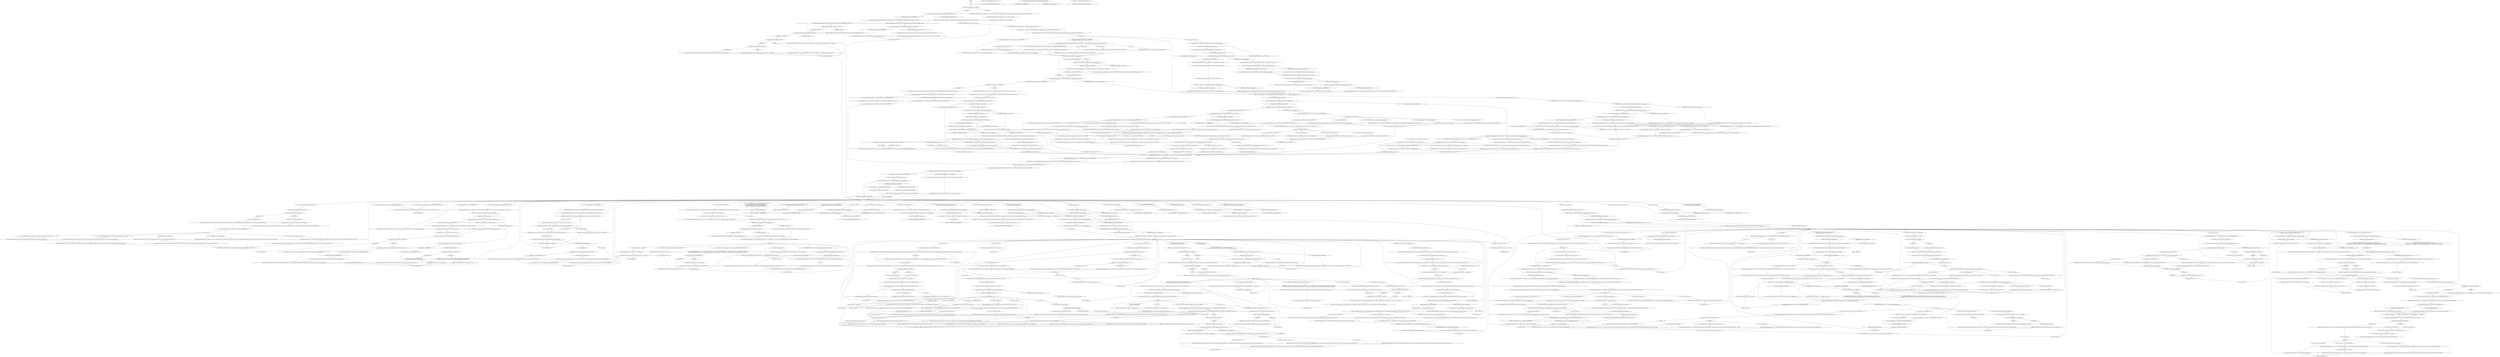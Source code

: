# WHIRLING F3 / KLAASJE MAIN
# Meeting Klaasje again, on the roof
#0) Intro
#1) Your name and 
#2) why u here? (orbs and drugs from room) 
#3) Wildflower
#5) did you hear me night before / last time we saw
#6) Looking for Ruby
# ==================================================
digraph G {
	  0 [label="START"];
	  1 [label="input"];
	  2 [label="Empathy: That must be her tell: the cigarette. It hurts her to look directly at the corpse so she reverts her gaze to you."];
	  3 [label="Physical Instrument: No need to dilly-dally. She's tough."];
	  4 [label="Klaasje (Miss Oranje Disco Dancer): \"I can see that.\" She nods. \"I'm glad all this *onward going* has brought you to me.\""];
	  5 [label="Klaasje (Miss Oranje Disco Dancer): \"It's okay, it's absolutely okay to be that.\" She nods compassionately. \"What is this about, officers?\""];
	  6 [label="You: \"No. Not wow.\" (Lean in.) \"I am the most boring cop in the world now. Nothing like *that* will ever happen again.\""];
	  7 [label="Klaasje (Miss Oranje Disco Dancer): \"I very much doubt that. What brings this *so-called* boring cop back to me?\""];
	  8 [label="Klaasje (Miss Oranje Disco Dancer): \"Wow...\" Vapour rises from her coffee cup. \"Can it be stopped? And if not, what are we to do with the time left?\""];
	  9 [label="Klaasje (Miss Oranje Disco Dancer): IsTHCPresent(\"coach_physical_instrument\")"];
	  10 [label="IsTHCPresent(\"coach_physical_instrument\")", shape=diamond];
	  11 [label="!(IsTHCPresent(\"coach_physical_instrument\"))", shape=diamond];
	  12 [label="Jump to: [whirling.kim_klaasje_said_one_thing]"];
	  13 [label="Jump to: [You: \"\"Back to you.\"\"]"];
	  14 [label="You: \"So you were the most beautiful?\""];
	  15 [label="Klaasje (Miss Oranje Disco Dancer): \"It's okay. This is just him being a scintillating wordsmith. I'm used to it.\""];
	  16 [label="Jump to: [name hub]"];
	  17 [label="You: \"I'm pretty sure I have the legal right to demand your passport, miss.\""];
	  18 [label="Kim Kitsuragi: \"Why else?\" He's suddenly very attentive."];
	  19 [label="Klaasje (Miss Oranje Disco Dancer): \"I'm an unpopular girl.\" She takes a drag. \"There are people back home who don't like me -- if they show up, I'm in a *hurry*.\""];
	  20 [label="Klaasje (Miss Oranje Disco Dancer): \"I would *love* to change the subject. It's not important. Unless I'm some kind of... suspect?\" She arches an eyebrow."];
	  21 [label="Drama: She seems to be telling the truth, sire."];
	  22 [label="Composure: If any of this made her nervous, it certainly doesn't show in her expression or her movements."];
	  23 [label="You: \"What are you doing here -- in the Whirling-in-Rags?\""];
	  24 [label="Empathy: That *yeah* is the kind that consoles and sweeps under the rug at the same time."];
	  25 [label="You: \"Doesn't feel like love at all.\""];
	  26 [label="Klaasje (Miss Oranje Disco Dancer): \"Are you sure? Love is *terror*...\" She breathes in a large billow of menthol-infused smoke, savours it, then lets it out slowly."];
	  27 [label="Jump to: [room hub]"];
	  28 [label="You: \"Understood.\""];
	  29 [label="Jump to: [You: \"\"Understood.\"\"]"];
	  30 [label="Klaasje (Miss Oranje Disco Dancer): Variable[\"whirling.klaasje_reaction_window_followup\"]"];
	  31 [label="Variable[\"whirling.klaasje_reaction_window_followup\"]", shape=diamond];
	  32 [label="!(Variable[\"whirling.klaasje_reaction_window_followup\"])", shape=diamond];
	  33 [label="You: \"When was it changed? During your stay?\""];
	  34 [label="Klaasje (Miss Oranje Disco Dancer): She nods, inspecting your sideburns. \"You've got it bad as it is.\""];
	  35 [label="You: \"Then tell the truth.\""];
	  36 [label="Half Light: She feels like quarry, encircled... Her eyes dart to the door."];
	  37 [label="You: \"It could be connected.\""];
	  38 [label="Klaasje (Miss Oranje Disco Dancer): Variable[\"auto.is_raining\"]"];
	  39 [label="Variable[\"auto.is_raining\"]", shape=diamond];
	  40 [label="!(Variable[\"auto.is_raining\"])", shape=diamond];
	  41 [label="Klaasje (Miss Oranje Disco Dancer): \"For my *sins* of course. The long standing sins of a bad, frivolous person.\""];
	  42 [label="Klaasje (Miss Oranje Disco Dancer): Variable[\"TASK.send_corpse_to_processing_done\"]"];
	  43 [label="Variable[\"TASK.send_corpse_to_processing_done\"]", shape=diamond];
	  44 [label="!(Variable[\"TASK.send_corpse_to_processing_done\"])", shape=diamond];
	  45 [label="Jump to: [whirling.klaasje_full_story_hub_reached]"];
	  46 [label="You: \"Can you tell me more about Lely, the hanged man? My partner needs to hear this.\"\n\"I have a couple of more questions about the deceased.\""];
	  47 [label="Klaasje (Miss Oranje Disco Dancer): Her eyes widen. \"Oh...\""];
	  48 [label="Klaasje (Miss Oranje Disco Dancer): IsKimHere()"];
	  49 [label="IsKimHere()", shape=diamond];
	  50 [label="!(IsKimHere())", shape=diamond];
	  51 [label="You: \"Did you take the documents?\""];
	  52 [label="Jump to: [Klaasje MAIN]"];
	  53 [label="Jump to: [TASK.fridge_victims_body_done || TAS ...]"];
	  54 [label="Jump to: [Untitled hub]"];
	  55 [label="Klaasje (Miss Oranje Disco Dancer): \"With money, sir.\" She takes a drag. \"It's not exactly the Antistar-sized caboodle I intend for it to be one day, but it's getting there.\""];
	  56 [label="Klaasje (Miss Oranje Disco Dancer): \"Sure,\" she smiles. \"Onto where?\""];
	  57 [label="narcohub"];
	  58 [label="Klaasje (Miss Oranje Disco Dancer): IsKimHere()"];
	  59 [label="IsKimHere()", shape=diamond];
	  60 [label="!(IsKimHere())", shape=diamond];
	  61 [label="Klaasje (Miss Oranje Disco Dancer): \"Good luck, officer.\""];
	  62 [label="Half Light: Now she's trapped here, in the cage -- just like you."];
	  63 [label="Untitled hub (03)"];
	  64 [label="Klaasje (Miss Oranje Disco Dancer): Variable[\"whirling.klaasjeone_copotype_apocalypse_days\"]"];
	  65 [label="Variable[\"whirling.klaasjeone_copotype_apocalypse_days\"]", shape=diamond];
	  66 [label="!(Variable[\"whirling.klaasjeone_copotype_apocalypse_days\"])", shape=diamond];
	  67 [label="You: \"There are vortices of dark energy present, but not to Hell -- to another place. A *third* place, much different from our world.\""];
	  68 [label="Composure: She tries to look indifferent, but still has to take a drag of her cigarette -- so as not to flinch."];
	  69 [label="Klaasje (Miss Oranje Disco Dancer): \"It's much nicer now.\" Her eyes wander north, toward the yard..."];
	  70 [label="Empathy: This does not come as good news to him."];
	  71 [label="You: \"I've found something more *downbeat* for my next appearance.\" (Whip out the tape of \"Smallest Church\")"];
	  72 [label="Klaasje (Miss Oranje Disco Dancer): \"Ah, I see.\" She takes a pensive drag of her menthol cigarette."];
	  73 [label="Klaasje (Miss Oranje Disco Dancer): \"That's the one! The Small Sad Church Song! I've missed it, I really have.\""];
	  74 [label="Conceptualization: We'll show him. You'll tear it up ALL the styles!"];
	  75 [label="Jump to: [TASK.fridge_victims_body_done || TAS ...]"];
	  76 [label="Endurance: No. She reached the end of her elasticity about two months ago -- from here on out, every chip and knick and blow stays in there somewhere."];
	  77 [label="Authority: Do *not* go along with this."];
	  78 [label="Endurance: Why not? You're a powerhouse."];
	  79 [label="Physical Instrument: Doesn't matter! The flow of events is already passing you by! The woman said something, now the man's saying something... KEEP YOUR HEAD IN THE GAME, SON!"];
	  80 [label="Klaasje (Miss Oranje Disco Dancer): \"Officer.\" She nods to you in greeting. \"It's a fine day for questions.\""];
	  81 [label="Klaasje (Miss Oranje Disco Dancer): Variable[\"whirling.klaasjeone_encyclo_oranjese_klaasje\"]"];
	  82 [label="Variable[\"whirling.klaasjeone_encyclo_oranjese_klaasje\"]", shape=diamond];
	  83 [label="!(Variable[\"whirling.klaasjeone_encyclo_oranjese_klaasje\"])", shape=diamond];
	  84 [label="Esprit de Corps: Wanna hear what's stupid? Somewhere in a one room apartment on Boogie Street a young man shows Patrol Officer Tillbrook his genital warts, asking if they're *cancer*."];
	  85 [label="You: \"Revacholian literature too?\""];
	  86 [label="Klaasje (Miss Oranje Disco Dancer): \"Cool.\" She looks at the white cents in your hand. \"I've made more money by just *being* than I have with Oranjese lit.\""];
	  87 [label="You: \"What is Miss Oranje '37?\""];
	  88 [label="Logic: She was 14 at the time."];
	  89 [label="Klaasje (Miss Oranje Disco Dancer): \"Well-well.\" She leans back. \"It seems I either underestimated you -- or overestimated your hangover, officer.\""];
	  90 [label="You: \"No, that was *sincere*.\""];
	  91 [label="Klaasje (Miss Oranje Disco Dancer): \"No, I'm not.\" She waves you off."];
	  92 [label="You: \"I hate objects. I am part of the Anti-Object Task Force.\""];
	  93 [label="You: \"It's a feeling. White and filled with doom. Gaseous. Invisible. Deadly. It's everywhere.\""];
	  94 [label="Klaasje (Miss Oranje Disco Dancer): \"I always wanted to see 'The Only City in the World' in the worst time of the year. It's a tourist thing.\""];
	  95 [label="Klaasje (Miss Oranje Disco Dancer): \"It is.\" She moves slightly to your left to check her reflection in it."];
	  96 [label="Rhetoric: Question avoided. Let's conclude that she has admirers. Plenty of them."];
	  97 [label="You: \"There's a peep hole on the other side, looking into your bedroom.\""];
	  98 [label="Klaasje (Miss Oranje Disco Dancer): \"Okay...\" There's a pause as she processes this information."];
	  99 [label="Klaasje (Miss Oranje Disco Dancer): \"I did not.\" She takes a drag of her cigarette. \"Do you think this has something to do with what happened?\""];
	  100 [label="Kim Kitsuragi: \"Yes. Looking into your bedroom, miss.\" The lieutenant points to her window. The unmade bed is visible through the glass."];
	  101 [label="You: \"Let's not discuss it any longer.\""];
	  102 [label="Jump to: [won_won_lost]"];
	  103 [label="Drama: Pff... It's surely an act. Ask questions. Tough ones, preferably."];
	  104 [label="You: \"I'm afraid you may be in danger.\""];
	  105 [label="Klaasje (Miss Oranje Disco Dancer): She thinks for a moment, then shrugs. \"Yes, I am -- regardless of who took the documents.\""];
	  106 [label="You: \"I'll file this under a *theft* of some kind.\""];
	  107 [label="Klaasje (Miss Oranje Disco Dancer): \"You mentioned sea water? I was worried I'd been too careless with the latch. The documents were probably,\" she waves her cigarette, \"just washed away...\""];
	  108 [label="Klaasje (Miss Oranje Disco Dancer): Variable[\"TASK.what_happened_between_klaasje_and_hanged_done\"]"];
	  109 [label="Variable[\"TASK.what_happened_between_klaasje_and_hanged_done\"]", shape=diamond];
	  110 [label="!(Variable[\"TASK.what_happened_between_klaasje_and_hanged_done\"])", shape=diamond];
	  111 [label="Electrochemistry: Miss Oranje? Now there is something you should *linger* on."];
	  112 [label="Jump to: [whirling.klaasje_concept_funky]"];
	  113 [label="Klaasje (Miss Oranje Disco Dancer): \"Best of luck to you, officers.\""];
	  114 [label="You: \"Ruby is definitely not at her old crash pad anymore.\""];
	  115 [label="Jump to: [You: \"\"Now that Kim isn't here -- let's t...\"]"];
	  116 [label="Jump to: [Klaasje MAIN]"];
	  117 [label="You: \"Nice view you've got here.\""];
	  118 [label="Physical Instrument: ...then toned over several years of self-defence training. You can sense it in the sharp pointing of her elbows."];
	  119 [label="Klaasje (Miss Oranje Disco Dancer): \"Have I ever... This is the fabled Cop of the Apocalypse.\""];
	  120 [label="klaasje pre hub"];
	  121 [label="Klaasje (Miss Oranje Disco Dancer): Variable[\"whirling.klaasjeone_copotype_superstar\"]"];
	  122 [label="Variable[\"whirling.klaasjeone_copotype_superstar\"]", shape=diamond];
	  123 [label="!(Variable[\"whirling.klaasjeone_copotype_superstar\"])", shape=diamond];
	  124 [label="Klaasje (Miss Oranje Disco Dancer): \"I can see that.\" She takes a sip. \"It suits you.\""];
	  125 [label="You: \"You have? Why?\""];
	  126 [label="Klaasje (Miss Oranje Disco Dancer): \"The Small Sad Church Song tells it like it is, detective -- *sad*.\""];
	  127 [label="You: \"I would like to withdraw the comment I made earlier. Given the situation we find ourselves in now, it seems out of place.\""];
	  128 [label="You: \"Say nothing.\""];
	  129 [label="Klaasje (Miss Oranje Disco Dancer): \"Wow.\" She turns to the lieutenant. \"What brings *The Phoenix* back to me?\""];
	  130 [label="You: \"I'm disappointed it's dragging out like this. What a farce...\" (Look around.)"];
	  131 [label="Klaasje (Miss Oranje Disco Dancer): \"Yeah, man.\" Her face wrinkles into a rock 'n' roll smile."];
	  132 [label="Klaasje (Miss Oranje Disco Dancer): Variable[\"whirling.klaasje_physinst_gym_teacher\"]"];
	  133 [label="Variable[\"whirling.klaasje_physinst_gym_teacher\"]", shape=diamond];
	  134 [label="!(Variable[\"whirling.klaasje_physinst_gym_teacher\"])", shape=diamond];
	  135 [label="Klaasje (Miss Oranje Disco Dancer): \"Of lilacs and lightning.\" She squints her eyes as if to see them in the distance. \"Parks, glass, duraluminium -- Vredefort is a conference city. It's always autumn there. And night. At least it was for me.\""];
	  136 [label="Klaasje (Miss Oranje Disco Dancer): Variable[\"whirling.klaasje_empathy_did_something_wrong_in_oranje\"]"];
	  137 [label="Variable[\"whirling.klaasje_empathy_did_something_wrong_in_oranje\"]", shape=diamond];
	  138 [label="!(Variable[\"whirling.klaasje_empathy_did_something_wrong_in_oranje\"])", shape=diamond];
	  139 [label="Klaasje (Miss Oranje Disco Dancer): \"That's just a phase the Revacholian hero goes through...\" She breathes in the menthol-flavoured fumes, savouring it..."];
	  140 [label="You: \"Back to you.\""];
	  141 [label="You: \"What is a beauty pageant?\""];
	  142 [label="Klaasje (Miss Oranje Disco Dancer): \"It's a competition.\" She takes a drag. \"For stupid girls. Men look at them and choose the most beautiful.\""];
	  143 [label="Rhetoric: Another innocent tradition bulldozed by the march of ethical *progress*!"];
	  144 [label="You: \"No. I've just come to talk.\"\n\"No. We've just come to talk.\""];
	  145 [label="Klaasje (Miss Oranje Disco Dancer): \"Not too hard. You told us about the investigation Friday night. Downstairs. At a table full of local kids and dockworkers. You told pretty much everyone. After you showed them your gun...\""];
	  146 [label="Klaasje (Miss Oranje Disco Dancer): \"Whooh...\" She wipes her brow."];
	  147 [label="Klaasje (Miss Oranje Disco Dancer): Variable[\"whirling.klaasje_intro_cleaning_done\"]"];
	  148 [label="Variable[\"whirling.klaasje_intro_cleaning_done\"]", shape=diamond];
	  149 [label="!(Variable[\"whirling.klaasje_intro_cleaning_done\"])", shape=diamond];
	  150 [label="Klaasje (Miss Oranje Disco Dancer): \"That's pretty hard core,\" she nods. \"I'm part of the Anti-Human Task Force myself.\""];
	  151 [label="You: (Nod.) \"Anyway.\""];
	  152 [label="Rhetoric: This is by far not the only reason she's here -- and she isn't really hiding it, either."];
	  153 [label="Reaction Speed: An evasive manoeuvre. Ask a follow up!"];
	  154 [label="Klaasje (Miss Oranje Disco Dancer): \"Yeah... I'm trying not to lie to you here. Stop making it hard.\""];
	  155 [label="Jump to: [room hub]"];
	  156 [label="You: \"Okay then -- I'll cut you some slack.\""];
	  157 [label="Klaasje (Miss Oranje Disco Dancer): \"The truth is I'm a horrible girl. Windows break around me. It's not their fault.\""];
	  158 [label="Klaasje (Miss Oranje Disco Dancer): \"I really don't know, sir.\" She takes a sip of her cold coffee. \"I certainly don't *feel* like I've won. I feel like shit, sir. All the time.\""];
	  159 [label="You: \"That's it then, I guess.\" (Conclude.)"];
	  160 [label="You: \"It all seems fortuitous -- for you.\""];
	  161 [label="You: \"Does that happen to you often?\""];
	  162 [label="Encyclopedia: The Antistar is (or was) a Vespertine rock and roll star, who liked to do drugs. He did so many drugs he eventually mutated -- into a corpse."];
	  163 [label="You: \"It's a word. Let's get on with it.\""];
	  164 [label="Reaction Speed: There may be more to this *mystery* -- at some later time. She's holding back. Let's make a mental note for now."];
	  165 [label="You: \"If it was recent, who do you think made it -- Ruby?\""];
	  166 [label="Kim Kitsuragi: \"...At any rate, the suspect isn't there anymore.\""];
	  167 [label="Klaasje (Miss Oranje Disco Dancer): \"I really don't know what to tell you...\""];
	  168 [label="Klaasje (Miss Oranje Disco Dancer): \"Now, I'm no expert on cops, but that sounds like one special police officer to me.\""];
	  169 [label="You: \"Now that Kim isn't here -- let's talk about Sunday night.\"\n\"Let's talk about Sunday night again -- the sounds from my room.\""];
	  170 [label="Kim Kitsuragi: The lieutenant gives you a little look."];
	  171 [label="Untitled hub (02)"];
	  172 [label="You: \"Know that I am no longer the Cop of the Apocalypse. The prophecy was wrong. The signs meant nothing. The hangover has passed.\""];
	  173 [label="Klaasje (Miss Oranje Disco Dancer): \"Nice? I don't know about that, officer...\" She looks north, toward the yard."];
	  174 [label="Klaasje (Miss Oranje Disco Dancer): \"Like riding a 'copocycle.'\" She takes a sip of her coffee."];
	  175 [label="Klaasje (Miss Oranje Disco Dancer): Variable[\"whirling.klaasje_physinst_dont_dillydally\"]"];
	  176 [label="Variable[\"whirling.klaasje_physinst_dont_dillydally\"]", shape=diamond];
	  177 [label="!(Variable[\"whirling.klaasje_physinst_dont_dillydally\"])", shape=diamond];
	  178 [label="You: \"You ain't seen nothing yet. There's a *karaoke* stage downstairs.\""];
	  179 [label="Klaasje (Miss Oranje Disco Dancer): She tilts her head to the side and smiles. Vapour rises from her coffee cup."];
	  180 [label="Klaasje (Miss Oranje Disco Dancer): \"A penitent cop-monk...\" she says to herself. \"What brings this *changed man* to me?\""];
	  181 [label="Klaasje (Miss Oranje Disco Dancer): \"Wow, there are *copotypes*...\" Vapour rises from the coffee cup in her hand."];
	  182 [label="Reaction Speed: The victim's ethnicity *could* have been Oranjese... -- something for later?"];
	  183 [label="Rhetoric: Thankfully -- it's implied."];
	  184 [label="Klaasje (Miss Oranje Disco Dancer): \"It's not very cool, but what can you do?\""];
	  185 [label="You: (Lower your thumb.) \"I disapprove of this custom.\""];
	  186 [label="Klaasje (Miss Oranje Disco Dancer): \"It's okay, he's just getting his bearings. The world of beauty pageants *is* bewildering.\""];
	  187 [label="You: \"Why?\""];
	  188 [label="You: \"How do I know you've told us your real name?\""];
	  189 [label="You: \"Not yet.\""];
	  190 [label="You: \"You might be.\""];
	  191 [label="Jump to: [passport]"];
	  192 [label="You: \"What exactly is the nature of this 'Contamination'?\""];
	  193 [label="Inland Empire: Somewhere below, military-grade Sad is dripping off the walls... you should say the first thing. It's honest. It will lead to introspection."];
	  194 [label="Klaasje (Miss Oranje Disco Dancer): \"Sounds like an advanced form of what I've got. With a bit of old love sprinkled on top.\""];
	  195 [label="Jump to: [room hub]"];
	  196 [label="Klaasje (Miss Oranje Disco Dancer): \"Huh. This isn't good.\""];
	  197 [label="peep_whirling"];
	  198 [label="You: \"Looking into your bedroom, miss.\""];
	  199 [label="Klaasje (Miss Oranje Disco Dancer): \"Do you think this is somehow *connected* to me?\""];
	  200 [label="Jump to: [recent_jump]"];
	  201 [label="You: \"You're right.\""];
	  202 [label="You: \"The dried flowers on the roof -- could Ruby have left them? These don't fit with anything.\""];
	  203 [label="You: \"Yes.\""];
	  204 [label="Jump to: [whirling.klaasje_suggestion_been_thr ...]"];
	  205 [label="Klaasje (Miss Oranje Disco Dancer): \"It's mostly about the lack of cleaning services. And an abundance of *me*.\""];
	  206 [label="Klaasje (Miss Oranje Disco Dancer): She laughs: \"There it is again -- man of *words*. I can appreciate that.\"\nShe laughs. \"There it is again -- man of *words*. I can appreciate that, having half a bachelor's degree in words and all...\""];
	  207 [label="You: \"Yes, I know about the *crash pad*. Even spoke to the land lady. But Ruby's not there anymore.\""];
	  208 [label="Jump to: [Klaasje MAIN]"];
	  209 [label="Klaasje (Miss Oranje Disco Dancer): \"That doesn't surprise me... She's careful. But -- before you ask -- I really have no clue where she could've gone.\""];
	  210 [label="Klaasje (Miss Oranje Disco Dancer): Variable[\"XP.detect_compromized_skillset\"]"];
	  211 [label="Variable[\"XP.detect_compromized_skillset\"]", shape=diamond];
	  212 [label="!(Variable[\"XP.detect_compromized_skillset\"])", shape=diamond];
	  213 [label="Klaasje (Miss Oranje Disco Dancer): Variable[\"whirling.klaasjeone_empathy_sadness\"]"];
	  214 [label="Variable[\"whirling.klaasjeone_empathy_sadness\"]", shape=diamond];
	  215 [label="!(Variable[\"whirling.klaasjeone_empathy_sadness\"])", shape=diamond];
	  216 [label="Empathy: There is something in her light brown eyes... a sadness. When she thinks about the death of that man."];
	  217 [label="You: \"Hell? You know not of which you speak!\""];
	  218 [label="Klaasje (Miss Oranje Disco Dancer): \"I know.\" She smiles with her eyebrows. \"That's *probably* also why the cleaning lady quit.\""];
	  219 [label="Klaasje (Miss Oranje Disco Dancer): Variable[\"whirling.klaasje_comp_flinch_drag\"]"];
	  220 [label="Variable[\"whirling.klaasje_comp_flinch_drag\"]", shape=diamond];
	  221 [label="!(Variable[\"whirling.klaasje_comp_flinch_drag\"])", shape=diamond];
	  222 [label="Physical Instrument: YOU'LL SOUND LIKE A NAMBY-PAMBY!"];
	  223 [label="Klaasje (Miss Oranje Disco Dancer): \"Wow...\" She shakes her head in silent disbelief, breathing in the coffee smell."];
	  224 [label="You: \"Johnny Law is about to tear it up. Sad-style.\""];
	  225 [label="You: \"Yes. *Wow*.\" (Lean in.) \"I am now a herald of the Planetary Slaughterhouse. The Abattoir To Come.\""];
	  226 [label="You: \"Know that I am no longer the Cop of the Apocalypse. The prophecy was wrong. The signs meant nothing. The hangover has passed.\""];
	  227 [label="Klaasje (Miss Oranje Disco Dancer): Variable[\"whirling.klaasje_run_inland_how_can_you\"]"];
	  228 [label="Variable[\"whirling.klaasje_run_inland_how_can_you\"]", shape=diamond];
	  229 [label="!(Variable[\"whirling.klaasje_run_inland_how_can_you\"])", shape=diamond];
	  230 [label="Physical Instrument: It's about DEDICATION, son. That and you're *probably* a gym teacher. Only a former gym teacher can think these thoughts and drink so much."];
	  231 [label="Jump to: [Klaasje MAIN]"];
	  232 [label="Klaasje (Miss Oranje Disco Dancer): \"A bad memory, officer.\""];
	  233 [label="You: \"What's that?\""];
	  234 [label="You: \"I have no intention of doing that.\""];
	  235 [label="Klaasje (Miss Oranje Disco Dancer): \"That's the natural state of the Revacholian hero...\" She breathes in the menthol flavoured fumes, savouring it -- then breathes out."];
	  236 [label="Klaasje (Miss Oranje Disco Dancer): ...then breathes out. \"Before they plunge into full-core humanity- and world-saving.\""];
	  237 [label="Conceptualization: What about Revacholian literature? People sometimes reveal things about themselves when they discuss such matters..."];
	  238 [label="Jump to: [name hub]"];
	  239 [label="Empathy: Her voice is indifferent to the number."];
	  240 [label="Jump to: [passport]"];
	  241 [label="You: \"That's not why you hid it, though.\""];
	  242 [label="Klaasje (Miss Oranje Disco Dancer): \"Talk around the establishment is you have an industrial Sad-spill in there.\" She taps the roof with her heel."];
	  243 [label="Jump to: [character.habit_smokes && CheckEquip ...]"];
	  244 [label="Klaasje (Miss Oranje Disco Dancer): \"Mhm, it's a *mystery*.\" She takes a drag. \"An alcohol-related mystery.\""];
	  245 [label="Kim Kitsuragi: \"How long have you been staying here?\""];
	  246 [label="You: \"Here in the Whirling.\""];
	  247 [label="You: \"Here on the Insulindian isola.\""];
	  248 [label="Klaasje (Miss Oranje Disco Dancer): \"It turned out to be a tzaraath-infested third-world slum.\""];
	  249 [label="Jump to: [room hub]"];
	  250 [label="Klaasje (Miss Oranje Disco Dancer): \"Believe me, you don't wanna get into that shit.\" She flicks the ash from her cigarette."];
	  251 [label="Authority: Feels like success."];
	  252 [label="Jump to: [room hub]"];
	  253 [label="Jump to: [Klaasje MAIN]"];
	  254 [label="Klaasje (Miss Oranje Disco Dancer): \"I was just thinking -- what a nice day for questions.\" She lights a cigarette. \"Pertaining to a murder investigation.\""];
	  255 [label="You: \"Can you tell me more about the victim? General information, I mean.\"\n\"I have a couple of more questions about the deceased.\"\n\"Now that you've had some time -- can you tell us more about the victim?\"\n\"Now that you've had some time -- can you tell me more about him?\"\n\"Can you tell us more about the deceased? General information...\""];
	  256 [label="Klaasje (Miss Oranje Disco Dancer): \"I did not.\" She takes a drag of her cigarette and smiles. \"Mystery solved then. I kept wondering where it led.\""];
	  257 [label="You: \"It could just be a coincidence.\""];
	  258 [label="Klaasje (Miss Oranje Disco Dancer): \"Do you think... this is somehow related to... Ruby passing through there?\""];
	  259 [label="Kim Kitsuragi: \"Unfortunately, no, but if I were to guess -- long enough. The perforation is under the book shelf on your wall. It should not be hard to cover with some tape.\""];
	  260 [label="Klaasje (Miss Oranje Disco Dancer): \"God... where is it? I think I need to cover it up.\""];
	  261 [label="You: \"If I'd make a guess I'd say it's recent.\""];
	  262 [label="Klaasje (Miss Oranje Disco Dancer): \"How *well* could it have turned out for me. I mean... \" She looks around."];
	  263 [label="Klaasje (Miss Oranje Disco Dancer): She nods, slowly -- carefully, even."];
	  264 [label="Jump to: [Klaasje MAIN]"];
	  265 [label="You: \"Something seems... *off* with this theory I've developed. About Ruby.\""];
	  266 [label="Suggestion: She did promise she'd be here at night if you don't arrest her... Good girl."];
	  267 [label="You: In god's name, *wake up*!"];
	  268 [label="You: Variable[\"whirling.klaasje_drama_white_success_volition_activated\"]"];
	  269 [label="Variable[\"whirling.klaasje_drama_white_success_volition_activated\"]", shape=diamond];
	  270 [label="!(Variable[\"whirling.klaasje_drama_white_success_volition_activated\"])", shape=diamond];
	  271 [label="Jump to: [whirling.klaasje_drama_white_success ...]"];
	  272 [label="Kim Kitsuragi: \"Miss, we are investigating the murder of the man who was hanged.\" He looks down at the yard. \"The people responsible have asked us to talk to you.\""];
	  273 [label="Klaasje (Miss Oranje Disco Dancer): IsAfternoon()"];
	  274 [label="IsAfternoon()", shape=diamond];
	  275 [label="!(IsAfternoon())", shape=diamond];
	  276 [label="Klaasje (Miss Oranje Disco Dancer): \"Thank you -- I've put a lot of time and effort into it,\" she says without any discernible irony."];
	  277 [label="You: \"Cool. I took some. For personal use.\" (Show her the *Preptide*.)"];
	  278 [label="Conceptualization: It's like she's... disappointed this wasn't about more entertaining matters."];
	  279 [label="You: \"Miss, I'm investigating, uh...\" (Gesture down to the yard.) \"The people who put him there said to talk to you.\""];
	  280 [label="Klaasje (Miss Oranje Disco Dancer): \"Have I ever... This is the world's most lamentable cop.\""];
	  281 [label="You: \"I have *very little* idea of what I'm doing.\""];
	  282 [label="You: \"Martinaise is very lucky. Only one in a *thousand* cops wakes up as the Superstar Cop.\""];
	  283 [label="Kim Kitsuragi: \"I am sure it has. In the time we've spent together, I must have covered 30 kilometres. He has a *track and field* approach to police work.\""];
	  284 [label="Klaasje (Miss Oranje Disco Dancer): \"I'm 28.\" She takes a drag."];
	  285 [label="Klaasje (Miss Oranje Disco Dancer): \"Fear of failure, fear of death. How it *sucks* to be Oranjese. All national literatures are -- only the name of the nation changes.\""];
	  286 [label="Klaasje (Miss Oranje Disco Dancer): \"Many things. A roller skating instructor, a secretary, Miss Oranje '37.\" She smiles."];
	  287 [label="Klaasje (Miss Oranje Disco Dancer): \"No.\" She cranes her neck. \"I was the *most* stupid and mediocre. And I got a crown and a sash -- and a sceptre -- for it. And a scholarship to study Oranjese lit.\""];
	  288 [label="Klaasje (Miss Oranje Disco Dancer): \"It's okay, I don't mind. The world of beauty pageants is absurd and bewildering.\""];
	  289 [label="Kim Kitsuragi: \"Why is that?\""];
	  290 [label="You: \"Okay.\""];
	  291 [label="You: \"Totally.\""];
	  292 [label="Klaasje (Miss Oranje Disco Dancer): \"That's where it always comes from, isn't it? From the head -- and from the past.\""];
	  293 [label="You: \"So do I.\""];
	  294 [label="You: \"How long have you been wintering?\""];
	  295 [label="Klaasje (Miss Oranje Disco Dancer): \"Here in the Whirling, here in Martinaise, or here in Revachol?\""];
	  296 [label="Klaasje (Miss Oranje Disco Dancer): \"Okay.\" She takes a pensive drag of her cigarette."];
	  297 [label="You: Let her be."];
	  298 [label="Klaasje (Miss Oranje Disco Dancer): \"No-no.\" She leans in to inspect your sideburns. \"You've got it bad as it is.\""];
	  299 [label="You: \"Then lie to me.\""];
	  300 [label="Klaasje (Miss Oranje Disco Dancer): \"It's always good to see you.\" She cracks a weary smile, leaning back against the railing."];
	  301 [label="Encyclopedia: The chorus of the '35 single \"Megafoning The Entire Human Race,\" instills you with the fuck-it-all swagger that prompts one to plough into grannies on your morning stroll."];
	  302 [label="Klaasje (Miss Oranje Disco Dancer): She thinks for a moment, then shrugs. \"They couldn't know where I put it. I'm absolutely sure I was not followed. And I've told no one but you...\""];
	  303 [label="Klaasje (Miss Oranje Disco Dancer): \"Now that I think about it -- you mentioned sea water. I was worried I'd been too careless with the latch. The documents were probably,\" she waves her cigarette, \"just washed away...\""];
	  304 [label="Klaasje (Miss Oranje Disco Dancer): \"I was just thinking what a nice evening it is.\" She looks around. \"For taking part in a murder investigation.\""];
	  305 [label="Klaasje (Miss Oranje Disco Dancer): \"Tsk... tsk...\" she says to herself. \"Took it like a common highwayman. Don't think this won't come up again during what will be an opportune moment for me, Officer Disco.\" She smiles."];
	  306 [label="Jump to: [room hub]"];
	  307 [label="Klaasje (Miss Oranje Disco Dancer): Variable[\"whirling.klaasjenick_wordsmith\"]"];
	  308 [label="Variable[\"whirling.klaasjenick_wordsmith\"]", shape=diamond];
	  309 [label="!(Variable[\"whirling.klaasjenick_wordsmith\"])", shape=diamond];
	  310 [label="Jump to: [room hub]"];
	  311 [label="You: \"Her situation is pretty bad, wherever she is. Maybe she'd hide some place that's meaningful to her?\""];
	  312 [label="Klaasje (Miss Oranje Disco Dancer): \"Sure.\" She smiles, smoke trailing from the cigarette between her fingers. \"Do whatever you need to do.\""];
	  313 [label="Jump to: [You: \"\"Titus says he's got a tape where t...\"]"];
	  314 [label="Klaasje (Miss Oranje Disco Dancer): Variable[\"whirling.klaasjeone_copotype_apocalypse_seconds\"]"];
	  315 [label="Variable[\"whirling.klaasjeone_copotype_apocalypse_seconds\"]", shape=diamond];
	  316 [label="!(Variable[\"whirling.klaasjeone_copotype_apocalypse_seconds\"])", shape=diamond];
	  317 [label="Klaasje (Miss Oranje Disco Dancer): Variable[\"TASK.fridge_victims_body_done\"]"];
	  318 [label="Variable[\"TASK.fridge_victims_body_done\"]", shape=diamond];
	  319 [label="!(Variable[\"TASK.fridge_victims_body_done\"])", shape=diamond];
	  320 [label="The Hanged Man: Where the ripe corpse of a man still lies on the ground, spotted with green and purple."];
	  321 [label="Electrochemistry: Below her silvery jumpsuit -- an athletic young body. Built long and lean..."];
	  322 [label="Klaasje (Miss Oranje Disco Dancer): Variable[\"whirling.kim_klaasje_said_one_thing\"]"];
	  323 [label="Variable[\"whirling.kim_klaasje_said_one_thing\"]", shape=diamond];
	  324 [label="!(Variable[\"whirling.kim_klaasje_said_one_thing\"])", shape=diamond];
	  325 [label="Klaasje (Miss Oranje Disco Dancer): \"Not met *per se*, but I've seen him around, detective. Swooshing by. It has been quite a sight.\""];
	  326 [label="Conceptualization: It's no mere turn of phrase. This young woman has a deeply rooted understanding of what *sad* means."];
	  327 [label="You: \"You must have me confused with someone else. I'm just a regular, down-to-earth law official.\""];
	  328 [label="You: \"I would never do anything interesting like that. I'm trying to become the world's most regular cop.\""];
	  329 [label="Jump to: [TASK.fridge_victims_body_done || TAS ...]"];
	  330 [label="Klaasje (Miss Oranje Disco Dancer): \"And what is that situation?\" She looks at the lieutenant."];
	  331 [label="Klaasje (Miss Oranje Disco Dancer): \"Wow...\" Vapour rises from the coffee cup in her hand."];
	  332 [label="Encyclopedia: The Phoenix is one of the many nicknames of Guillaume le Million, Revachol's second greatest (male) disco artist. This is an honour."];
	  333 [label="Klaasje (Miss Oranje Disco Dancer): Variable[\"whirling.klaasje_run_endu_medium\"]  or  Variable[\"whirling.klaasje_run_endu_easy\"]"];
	  334 [label="Variable[\"whirling.klaasje_run_endu_medium\"]  or  Variable[\"whirling.klaasje_run_endu_easy\"]", shape=diamond];
	  335 [label="!(Variable[\"whirling.klaasje_run_endu_medium\"]  or  Variable[\"whirling.klaasje_run_endu_easy\"])", shape=diamond];
	  336 [label="Klaasje (Miss Oranje Disco Dancer): She nods approvingly. \"They also say that's why the cleaning lady quit. Because of the *Infernum*.\""];
	  337 [label="You: \"And where are you from?\"\n\"Are you from Oranje?\""];
	  338 [label="You: Reasonable?"];
	  339 [label="Klaasje (Miss Oranje Disco Dancer): \"Sooner or later, everyone does.\""];
	  340 [label="You: \"Oranjese lit -- what do you *do* with it?\""];
	  341 [label="Jump to: [name hub]"];
	  342 [label="Jump to: [name hub]"];
	  343 [label="You: \"How do you make money then? Money is very important -- everyone tells me that.\""];
	  344 [label="Klaasje (Miss Oranje Disco Dancer): IsKimHere()"];
	  345 [label="IsKimHere()", shape=diamond];
	  346 [label="!(IsKimHere())", shape=diamond];
	  347 [label="Logic: There are plenty of other reasons for hiding your documents from the law."];
	  348 [label="Klaasje (Miss Oranje Disco Dancer): \"If I were to lie to you, I would come up with a more *mainstream* name than *Klaasje Amandou*. It's... a weird name.\""];
	  349 [label="Klaasje (Miss Oranje Disco Dancer): \"Cool. You told us about the investigation Friday night. Downstairs. At a table full of local kids and dockworkers. You told pretty much everyone. After you showed them your gun, that is...\""];
	  350 [label="Empathy: She doesn't seem to be overly distressed. Or distressed at all, really."];
	  351 [label="Esprit de Corps: He's thinking: \"I like this kind of prodding, whatever the situation. It may lead somewhere yet...\""];
	  352 [label="Klaasje (Miss Oranje Disco Dancer): \"Yeah, it's pretty *De Luxe*.\""];
	  353 [label="Klaasje (Miss Oranje Disco Dancer): \"Conference centres. A lot of them.\""];
	  354 [label="Empathy: Behind it is deep, boundless gratitude."];
	  355 [label="Klaasje (Miss Oranje Disco Dancer): IsKimHere()"];
	  356 [label="IsKimHere()", shape=diamond];
	  357 [label="!(IsKimHere())", shape=diamond];
	  358 [label="Klaasje (Miss Oranje Disco Dancer): Variable[\"tc.ruby_did_it_klaasje_said\"]"];
	  359 [label="Variable[\"tc.ruby_did_it_klaasje_said\"]", shape=diamond];
	  360 [label="!(Variable[\"tc.ruby_did_it_klaasje_said\"])", shape=diamond];
	  361 [label="Klaasje (Miss Oranje Disco Dancer): \"Mhm.\" She takes a drag. \"Go ahead.\""];
	  362 [label="Kim Kitsuragi: \"Let's see. I wrote down the nickname 'Lelystad'.\" The lieutenant has taken out his notebook. He moves his finger across the page…"];
	  363 [label="Drama: She doesn't seem to be lying -- she's genuinely spooked by their disappearance."];
	  364 [label="Kim Kitsuragi: \"Miss, we are investigating the murder of the man down there.\" He looks down at the yard. \"The people who put him there have asked us to talk to you.\""];
	  365 [label="Klaasje (Miss Oranje Disco Dancer): \"Hello, officer.\" Legs crossed, she leans back against the railing. \"What brings you up here again?\""];
	  366 [label="Klaasje (Miss Oranje Disco Dancer): \"Tsk... tsk...\" she says to herself. \"Like a common highwayman. This *will* come up again during what will be an opportune moment for me, Officer Disco.\""];
	  367 [label="Jump to: [narcohub]"];
	  368 [label="Klaasje (Miss Oranje Disco Dancer): Variable[\"village.ww_greeting_done\"]"];
	  369 [label="Variable[\"village.ww_greeting_done\"]", shape=diamond];
	  370 [label="!(Variable[\"village.ww_greeting_done\"])", shape=diamond];
	  371 [label="Jump to: [whirling.klaasje_sunday_night_story_ ...]"];
	  372 [label="Klaasje (Miss Oranje Disco Dancer): IsKimHere()"];
	  373 [label="IsKimHere()", shape=diamond];
	  374 [label="!(IsKimHere())", shape=diamond];
	  375 [label="Klaasje (Miss Oranje Disco Dancer): \"Oh yes! Legends of Room #1 have made their way around the building. They say a portal to Hell has opened in there.\""];
	  376 [label="Klaasje (Miss Oranje Disco Dancer): Variable[\"whirling.klaasje_main_greeting_done\"]"];
	  377 [label="Variable[\"whirling.klaasje_main_greeting_done\"]", shape=diamond];
	  378 [label="!(Variable[\"whirling.klaasje_main_greeting_done\"])", shape=diamond];
	  379 [label="Klaasje (Miss Oranje Disco Dancer): Variable[\"TASK.get_the_dead_body_down_from_the_tree_done\"]"];
	  380 [label="Variable[\"TASK.get_the_dead_body_down_from_the_tree_done\"]", shape=diamond];
	  381 [label="!(Variable[\"TASK.get_the_dead_body_down_from_the_tree_done\"])", shape=diamond];
	  382 [label="Klaasje (Miss Oranje Disco Dancer): Variable[\"whirling.klaasjeone_greeting_done\"]  and  IsKimHere()"];
	  383 [label="Variable[\"whirling.klaasjeone_greeting_done\"]  and  IsKimHere()", shape=diamond];
	  384 [label="!(Variable[\"whirling.klaasjeone_greeting_done\"]  and  IsKimHere())", shape=diamond];
	  385 [label="Suggestion: Be careful. Ask something else first. When you go *there*, use words like 'I hear you have been through something difficult.'"];
	  386 [label="Jump to: [TASK.fridge_victims_body_done || TAS ...]"];
	  387 [label="You: \"No. That's not me anymore. I am a Superstar Cop now.\""];
	  388 [label="You: \"Things are very far from *wow*, little miss.\" (Lean in.) \"I am a changed man, a cop reborn to *repent* my shortcomings -- I am the Sorry Cop.\""];
	  389 [label="You: \"New information has come to light -- it is a matter of *weeks* now. A great reckoning of the classes. Revachol explodes in vigilante violence. It's foretold.\""];
	  390 [label="Endurance: Indeed. You don't strike yourself like a powerhouse at all."];
	  391 [label="Klaasje (Miss Oranje Disco Dancer): Variable[\"whirling.klaasje_run_endu_difficult\"]"];
	  392 [label="Variable[\"whirling.klaasje_run_endu_difficult\"]", shape=diamond];
	  393 [label="!(Variable[\"whirling.klaasje_run_endu_difficult\"])", shape=diamond];
	  394 [label="Encyclopedia: They will make you into a fiscal colony, divert your natural resources, hold patents and shares, but they won't threaten to *wipe you out any time* like Revachol did in its prime."];
	  395 [label="You: \"And what's so bad about that?\""];
	  396 [label="Empathy: The conference centres are filled with people who get angry at you if you do something *wrong*."];
	  397 [label="Jump to: [name hub]"];
	  398 [label="Jump to: [name hub]"];
	  399 [label="Klaasje (Miss Oranje Disco Dancer): IsKimHere()"];
	  400 [label="IsKimHere()", shape=diamond];
	  401 [label="!(IsKimHere())", shape=diamond];
	  402 [label="You: \"What is Oranjese literature about?\""];
	  403 [label="Klaasje (Miss Oranje Disco Dancer): \"No-no. *More* stupid -- Oranjese lit.\""];
	  404 [label="Klaasje (Miss Oranje Disco Dancer): \"C'mon, detective, cut him some slack. This guy's been through some heavy-duty emotional stuff.\""];
	  405 [label="You: (Look around.) \"Hate to say it, but you've got *Sad* all over the place.\""];
	  406 [label="You: \"I have other questions for you.\""];
	  407 [label="Klaasje (Miss Oranje Disco Dancer): She nods. \"The Contamination spreads from room to room. First I escaped upstairs. The Sad got that too. Then I found the handle for the summer door...\""];
	  408 [label="You: \"I *hate* apricot chewing gum. It betrayed me.\""];
	  409 [label="You: \"It's a feeling. Acidic and crawling with doom. Gaseous. Invisible. Deadly. It's everywhere.\""];
	  410 [label="Klaasje (Miss Oranje Disco Dancer): IsKimHere()"];
	  411 [label="IsKimHere()", shape=diamond];
	  412 [label="!(IsKimHere())", shape=diamond];
	  413 [label="Reaction Speed: Harry, you're becoming soft."];
	  414 [label="Conceptualization: What was that? Funkytown?"];
	  415 [label="Jump to: [Klaasje MAIN]"];
	  416 [label="Klaasje (Miss Oranje Disco Dancer): Variable[\"auto.is_snowing\"]"];
	  417 [label="Variable[\"auto.is_snowing\"]", shape=diamond];
	  418 [label="!(Variable[\"auto.is_snowing\"])", shape=diamond];
	  419 [label="Jump to: [room hub]"];
	  420 [label="Kim Kitsuragi: \"It's possible.\""];
	  421 [label="Klaasje (Miss Oranje Disco Dancer): IsKimHere()"];
	  422 [label="IsKimHere()", shape=diamond];
	  423 [label="!(IsKimHere())", shape=diamond];
	  424 [label="Klaasje (Miss Oranje Disco Dancer): \"Thank you.\" She looks toward the window. A cold wind blows in from the sea."];
	  425 [label="Logic: She does. She must have *some* idea."];
	  426 [label="Empathy: She smiles. A bitter little smile. She means it."];
	  427 [label="Klaasje (Miss Oranje Disco Dancer): Variable[\"auto.is_snowing\"]"];
	  428 [label="Variable[\"auto.is_snowing\"]", shape=diamond];
	  429 [label="!(Variable[\"auto.is_snowing\"])", shape=diamond];
	  430 [label="Shivers: The snow falls on her shoulders, then melts in her light blond hair... Cold and soft."];
	  431 [label="Klaasje (Miss Oranje Disco Dancer): IsKimHere()"];
	  432 [label="IsKimHere()", shape=diamond];
	  433 [label="!(IsKimHere())", shape=diamond];
	  434 [label="Klaasje (Miss Oranje Disco Dancer): \"I don't know what to say.\""];
	  435 [label="Kim Kitsuragi: \"Did you take the documents?\""];
	  436 [label="Klaasje (Miss Oranje Disco Dancer): \"No, of course not. As I said, it would have been too risky for me to use those documents anyway -- my employer gave them to me. In truth, I should have destroyed them.\""];
	  437 [label="You: \"Perhaps the people who are after you took it.\""];
	  438 [label="Jump to: [Klaasje (Miss Oranje Disco Dancer): \"\"Not my favourite topic...\" She fli...\"]"];
	  439 [label="Empathy: She seems quite relaxed for a victim of assault. But, of course, what *seems* should not be your priority."];
	  440 [label="Kim Kitsuragi: \"This does not amount to actual corruption. I can easily log it under a confiscation.\""];
	  441 [label="Jump to: [room hub]"];
	  442 [label="Kim Kitsuragi: \"She's in dire straits. Could she have hidden in a place to which she has some kind of emotional attachment?\""];
	  443 [label="Pain Threshold: A cornered animal might seek a hiding place that has some sentimental value."];
	  444 [label="Klaasje (Miss Oranje Disco Dancer): \"His arrival is a sign of the end times. All this,\" she looks around, \"will come crashing down in mere days.\""];
	  445 [label="Perception (Sight): Her hair is still slick from the shower."];
	  446 [label="Authority: Coach Physical Instrument is overdoing it -- even by my standards. Say something else first."];
	  447 [label="Jump to: [TASK.fridge_victims_body_done || TAS ...]"];
	  448 [label="Klaasje (Miss Oranje Disco Dancer): \"Oh.\" She pauses. \"Well, you know... I'm sad to hear that.\""];
	  449 [label="Klaasje (Miss Oranje Disco Dancer): \"And what brings this track-and-field god all the way up here?\""];
	  450 [label="You: Gym teacher?"];
	  451 [label="Empathy: The woman doesn't flinch, but there is something in her eyes -- the same sadness? Yes, from when she first told you about the hanging, in the hallway."];
	  452 [label="Klaasje (Miss Oranje Disco Dancer): \"Vredefort, Republic of Oranje.\"\n\"Right sir. Vredefort, Republic of Oranje. I guess you could say I am an Oranjese *expatriate*.\""];
	  453 [label="You: \"What is Oranje?\""];
	  454 [label="Klaasje (Miss Oranje Disco Dancer): Variable[\"whirling.klaasje_cyclo_oranjese_is_she\"]"];
	  455 [label="Variable[\"whirling.klaasje_cyclo_oranjese_is_she\"]", shape=diamond];
	  456 [label="!(Variable[\"whirling.klaasje_cyclo_oranjese_is_she\"])", shape=diamond];
	  457 [label="You: \"A bad memory of what?\""];
	  458 [label="You: Let it be."];
	  459 [label="Kim Kitsuragi: \"What's so bad about that?\""];
	  460 [label="Jump to: [You: \"\"Cool.\"\"]"];
	  461 [label="Klaasje (Miss Oranje Disco Dancer): \"C'mon, detective, cut him some slack. These may be the final hours of human existence.\""];
	  462 [label="Klaasje (Miss Oranje Disco Dancer): \"Neither do I,\" she says calmly. \"I think it's *alcohol* that makes you feel like that. It must have something to do with partying.\""];
	  463 [label="Klaasje (Miss Oranje Disco Dancer): \"They say so in your tourist brochure -- keep travel documents away from your person when west of the river.\""];
	  464 [label="Klaasje (Miss Oranje Disco Dancer): \"Officer, I like this place, but I don't want to be stuck *wandering* the city like a ghost after being robbed of my travel documents.\"\n\"Look officers,\" she turns to face you both, \"I like this place, but I don't want to be stuck *wandering* the city like a ghost after being robbed of my travel documents.\""];
	  465 [label="Klaasje (Miss Oranje Disco Dancer): \"It's *also* why I hid it.\""];
	  466 [label="You: \"Earlier you said I would have to *interrogate* you. Suspects are interrogated.\""];
	  467 [label="You: \"What if you contaminate the *this* too?\" (Spread your hands.)"];
	  468 [label="Klaasje (Miss Oranje Disco Dancer): \"For me it's a mix of *me* with a lack of cleaning services. How about you?\""];
	  469 [label="Logic: The bills downstairs concur."];
	  470 [label="You: \"Here in Martinaise.\""];
	  471 [label="Encyclopedia: Called Iilmaraa. And it didn't. Even after the Mesque colonized it seven ways from Sunday it's an industrial power house."];
	  472 [label="Kim Kitsuragi: The lieutenant makes a note in his notebook."];
	  473 [label="You: \"You're right.\""];
	  474 [label="Perception (Sight): Chipped white polish covers the nail. It's long and sharp, like a mini dagger. The petal crumbles on contact."];
	  475 [label="Klaasje (Miss Oranje Disco Dancer): \"All right.\" She nods and takes a drag. \"I like it sudden.\""];
	  476 [label="You: \"That door there...\" (Point to it.) \"Did you know it leads to a downstairs *elevator*?\"\n\"I had a few more comments about what's behind that door...\""];
	  477 [label="You: \"Not really.\""];
	  478 [label="Klaasje (Miss Oranje Disco Dancer): \"I'll be fucking covering it up with *a lot* of tape -- that's for sure. Was there anything else back there?\""];
	  479 [label="You: \"You must have *some* idea -- who might have been interested in making that hole?\""];
	  480 [label="Jump to: [won_won_lost]"];
	  481 [label="You: \"Let's get back to those lies you told.\""];
	  482 [label="Klaasje (Miss Oranje Disco Dancer): \"It was probably just an accident. I was worried I'd been too careless with the latch. The documents were probably just,\" she waves her cigarette, \"washed away...\""];
	  483 [label="Jump to: [name hub]"];
	  484 [label="Klaasje (Miss Oranje Disco Dancer): \"Hmh?\""];
	  485 [label="Klaasje (Miss Oranje Disco Dancer): \"Oh yes. One of my favourites. It cures many ailments.\""];
	  486 [label="Klaasje (Miss Oranje Disco Dancer): \"Mhm,\" she nods, smiling: \"I.e. *narcomaniacs*.\""];
	  487 [label="Klaasje (Miss Oranje Disco Dancer): \"Comes in handy when you've done too many opioids.\""];
	  488 [label="Klaasje (Miss Oranje Disco Dancer): Her face lights up with laughter. \"I'm sorry,\" she gathers herself."];
	  489 [label="You: \"Like what?\""];
	  490 [label="Klaasje (Miss Oranje Disco Dancer): \"Ruby? She couldn't have left it. She's not old-fashioned like that. I don't know what that flower was doing there, honestly.\""];
	  491 [label="Klaasje (Miss Oranje Disco Dancer): \"I wouldn't know, officer. She had a crash pad somewhere on the coast... but she was very secretive about it, even with me.\""];
	  492 [label="You: \"I have more questions about the deceased, but I need my partner here before I ask...\""];
	  493 [label="Klaasje (Miss Oranje Disco Dancer): \"Oh, I *do* -- they also say it's why the cleaning lady quit.\""];
	  494 [label="Visual Calculus: Where the dead body used to hang, clearly visible from the roof. But no longer."];
	  495 [label="Klaasje (Miss Oranje Disco Dancer): Variable[\"whirling.klaasjeone_copotype_apocalypse\"]"];
	  496 [label="Variable[\"whirling.klaasjeone_copotype_apocalypse\"]", shape=diamond];
	  497 [label="!(Variable[\"whirling.klaasjeone_copotype_apocalypse\"])", shape=diamond];
	  498 [label="Suggestion: There is the tiniest bit of flattery in there -- the way her eyes move from your shoulder to shoulder."];
	  499 [label="You: Thanks Coach, but I think I'll *dilly dally* this time."];
	  500 [label="Jump to: [TASK.fridge_victims_body_done || TAS ...]"];
	  501 [label="You: \"Things are only getting easier for me. I'm a police man: Too-doo-roo-doo!\" (Imitate a siren.)"];
	  502 [label="You: \"Actually, Johnny Law isn't going to tear it up, that would be unprofessional.\""];
	  503 [label="You: \"I stand by my words.\""];
	  504 [label="Jump to: [TASK.fridge_victims_body_done || TAS ...]"];
	  505 [label="Endurance: Actually, yeah... How? You have mediocre lungs."];
	  506 [label="Klaasje (Miss Oranje Disco Dancer): Variable[\"whirling.klaasjeone_empathy_sadness\"]"];
	  507 [label="Variable[\"whirling.klaasjeone_empathy_sadness\"]", shape=diamond];
	  508 [label="!(Variable[\"whirling.klaasjeone_empathy_sadness\"])", shape=diamond];
	  510 [label="Encyclopedia: Same name that Titus gave you. Like her accent, it sounds Oranjese."];
	  511 [label="You: \"How old are you?\""];
	  512 [label="Jump to: [name hub]"];
	  513 [label="Jump to: [name hub]"];
	  514 [label="Klaasje (Miss Oranje Disco Dancer): \"Oranjese lit certainly hasn't helped. I've made more money by just *being* than I have with Oranjese lit.\""];
	  515 [label="Klaasje (Miss Oranje Disco Dancer): \"It was okay.\" She shrugs. \"And it was called Miss *Teen* Oranje '37, actually. You'll be glad to hear the pageant was discontinued.\""];
	  516 [label="Jump to: [name hub]"];
	  517 [label="You: \"Why?\""];
	  518 [label="Klaasje (Miss Oranje Disco Dancer): \"Thank you for your understanding.\" She looks a little surprised."];
	  519 [label="Klaasje (Miss Oranje Disco Dancer): IsKimHere()"];
	  520 [label="IsKimHere()", shape=diamond];
	  521 [label="!(IsKimHere())", shape=diamond];
	  522 [label="Kim Kitsuragi: \"My colleague has an *exploratory* sense of humour. Don't hold it against him.\""];
	  523 [label="You: \"Something is bad,\" point to your head, \"in my head. In the past.\""];
	  524 [label="Klaasje (Miss Oranje Disco Dancer): \"Yeah.\""];
	  525 [label="Klaasje (Miss Oranje Disco Dancer): \"Came to see the New New World,\" she shrugs. \"It's a tourist thing.\""];
	  526 [label="You: \"What happened to the Old World?\""];
	  527 [label="Rhetoric: This is by far not the only reason she's here -- she isn't overtly hiding it, either."];
	  528 [label="You: \"No. This is Sassytown. It's where the future of dance lies.\""];
	  529 [label="Klaasje (Miss Oranje Disco Dancer): \"Pretty. Looks like a dried *may bell* -- is that the one you caught? Sam Bo-style?\""];
	  530 [label="Klaasje (Miss Oranje Disco Dancer): Variable[\"whirling.klaasje_suggestion_admirers\"]"];
	  531 [label="Variable[\"whirling.klaasje_suggestion_admirers\"]", shape=diamond];
	  532 [label="!(Variable[\"whirling.klaasje_suggestion_admirers\"])", shape=diamond];
	  533 [label="Empathy: Something in her demeanour has changed. She's tired, consigned to her fate -- to being here with you and what's to come."];
	  534 [label="Klaasje (Miss Oranje Disco Dancer): Variable[\"TASK.confront_klaasje_with_full_story\"]  and  Variable[\"TASK.confront_klaasje_with_full_story_done\"] == false"];
	  535 [label="Variable[\"TASK.confront_klaasje_with_full_story\"]  and  Variable[\"TASK.confront_klaasje_with_full_story_done\"] == false", shape=diamond];
	  536 [label="!(Variable[\"TASK.confront_klaasje_with_full_story\"]  and  Variable[\"TASK.confront_klaasje_with_full_story_done\"] == false)", shape=diamond];
	  537 [label="Klaasje (Miss Oranje Disco Dancer): \"Honestly, I have no clue.\""];
	  538 [label="Klaasje (Miss Oranje Disco Dancer): \"Did I?\" She arches an eyebrow and sighs. \"Why do I still feel *suspicion* hanging over me then? What I managed was to get him killed. I understand that.\"\n\"Did I?\" She arches an eyebrow and sighs. \"Why do I still feel *suspicion* hanging over me then? What I managed was to get him killed. I'm the love that does people in, remember?\""];
	  539 [label="Klaasje (Miss Oranje Disco Dancer): \"*None* of this is fortuitous for me.\""];
	  540 [label="Jump to: [peep_whirling]"];
	  541 [label="You: \"I found your buoy. It was empty. Just seawater.\""];
	  542 [label="Klaasje (Miss Oranje Disco Dancer): \"No, of course not. As I said, it would have been too risky for me to use those documents anyway -- my employer gave them to me. In truth, I should have destroyed them.\""];
	  543 [label="Klaasje (Miss Oranje Disco Dancer): Variable[\"whirling.electrochem_miss_oranje\"]"];
	  544 [label="Variable[\"whirling.electrochem_miss_oranje\"]", shape=diamond];
	  545 [label="!(Variable[\"whirling.electrochem_miss_oranje\"])", shape=diamond];
	  546 [label="Jump to: [name hub]"];
	  547 [label="You: \"Just looking out for your health, miss.\""];
	  548 [label="Klaasje (Miss Oranje Disco Dancer): \"Like not being able to stay up for 36 hours.\" She thinks. \"Not being happy. It cures *those* ailments. It's just a mirrored speed molecule, basically.\""];
	  549 [label="Klaasje (Miss Oranje Disco Dancer): IsKimHere()"];
	  550 [label="IsKimHere()", shape=diamond];
	  551 [label="!(IsKimHere())", shape=diamond];
	  552 [label="Klaasje (Miss Oranje Disco Dancer): \"Have I ever.... This is the one and only Superstar Cop. He's kind of a big deal around here.\""];
	  553 [label="Klaasje (Miss Oranje Disco Dancer): Variable[\"whirling.klaasje_suggestion_phrase_cleverly\"]"];
	  554 [label="Variable[\"whirling.klaasje_suggestion_phrase_cleverly\"]", shape=diamond];
	  555 [label="!(Variable[\"whirling.klaasje_suggestion_phrase_cleverly\"])", shape=diamond];
	  556 [label="Inland Empire: The words *washed away* sound distant and strange suddenly. Somewhere far away, a dog barks."];
	  557 [label="Esprit de Corps: Across the city, the lieutenant stops to consider a smoke break. He shrugs off the urge: maybe tonight. His absence is palpable. Too late now."];
	  558 [label="Klaasje (Miss Oranje Disco Dancer): \"They *also* say it's why the cleaning lady quit.\""];
	  559 [label="Klaasje (Miss Oranje Disco Dancer): Variable[\"whirling.klaasjeone_copotype_sorry\"]"];
	  560 [label="Variable[\"whirling.klaasjeone_copotype_sorry\"]", shape=diamond];
	  561 [label="!(Variable[\"whirling.klaasjeone_copotype_sorry\"])", shape=diamond];
	  562 [label="Klaasje (Miss Oranje Disco Dancer): Variable[\"whirling.klaasjeone_copotype_regular\"]"];
	  563 [label="Variable[\"whirling.klaasjeone_copotype_regular\"]", shape=diamond];
	  564 [label="!(Variable[\"whirling.klaasjeone_copotype_regular\"])", shape=diamond];
	  565 [label="You: \"It's gotten pretty hard in the meantime -- but I go on.\""];
	  566 [label="Klaasje (Miss Oranje Disco Dancer): \"See?\" She turns to the lieutenant. \"'Say nothing'. So strange. Who says that? What is going on here?\""];
	  567 [label="You: \"I'm sorry. I'm the Sorry Cop.\""];
	  568 [label="You: \"That's not me anymore. I am just a regular cop now. Regular law official.\""];
	  569 [label="Klaasje (Miss Oranje Disco Dancer): \"An unnecessary development, if you ask me.\" She shakes her head. \"What brings this supposedly *regular* law official back to me?\""];
	  570 [label="You: Doesn't matter."];
	  571 [label="Klaasje (Miss Oranje Disco Dancer): \"Why not? I'll be here until 23.00, drinking coffee most likely...\""];
	  572 [label="Jump to: [name hub]"];
	  573 [label="Jump to: [Klaasje (Miss Oranje Disco Dancer): \"\"It's the past.\" She takes a sip of...\"]"];
	  574 [label="Klaasje (Miss Oranje Disco Dancer): \"Something stupid.\""];
	  575 [label="Klaasje (Miss Oranje Disco Dancer): \"Oranjese literature. It's what I studied *at the university*.\" She raises both eyebrows."];
	  576 [label="Klaasje (Miss Oranje Disco Dancer): \"Strange, usually the Revacholian hero does not save women...\" She breathes in the menthol flavoured fumes, savouring it..."];
	  577 [label="Klaasje (Miss Oranje Disco Dancer): ...then breathes out: \"It's a frivolous pursuit. He saves all of mankind instead.\""];
	  578 [label="Rhetoric: The march of ethical progress continues."];
	  579 [label="Klaasje (Miss Oranje Disco Dancer): IsKimHere()"];
	  580 [label="IsKimHere()", shape=diamond];
	  581 [label="!(IsKimHere())", shape=diamond];
	  582 [label="Jump to: [passport]"];
	  583 [label="Jump to: [name hub]"];
	  584 [label="Jump to: [passport]"];
	  585 [label="Klaasje (Miss Oranje Disco Dancer): Variable[\"character.habit_smokes\"]  and  CheckEquippedGroup(\"smokes\")"];
	  586 [label="Variable[\"character.habit_smokes\"]  and  CheckEquippedGroup(\"smokes\")", shape=diamond];
	  587 [label="!(Variable[\"character.habit_smokes\"]  and  CheckEquippedGroup(\"smokes\"))", shape=diamond];
	  588 [label="Jump to: [room hub]"];
	  589 [label="Klaasje (Miss Oranje Disco Dancer): Variable[\"whirling.sense_klaasje_bills_four_months\"]"];
	  590 [label="Variable[\"whirling.sense_klaasje_bills_four_months\"]", shape=diamond];
	  591 [label="!(Variable[\"whirling.sense_klaasje_bills_four_months\"])", shape=diamond];
	  592 [label="You: \"Here in Revachol.\""];
	  593 [label="Encyclopedia: Funk is an aggressive resurgence of *The New* aesthetic of the Revacholian Thirties, but this time originating in Graad. It's brought there by the Iilmaraan diaspora. Funk is more masculine and guitar-oriented than disco. Even more *dangerous*."];
	  594 [label="You: \"Why was it there?\""];
	  595 [label="Suggestion: Or an admirer?"];
	  596 [label="Klaasje (Miss Oranje Disco Dancer): She looks at the door. Suddenly, her eyes widen. \"Oh... Do you think *Ruby* could have gotten in that way? To the *roof*? She could have come up through there!\""];
	  597 [label="Klaasje (Miss Oranje Disco Dancer): \"Okay.\" She smiles. \"I'm glad *someone's* had fun.\""];
	  598 [label="Jump to: [won_won_lost]"];
	  599 [label="Jump to: [Klaasje (Miss Oranje Disco Dancer): \"\"And what brings this track-and-fie...\"]"];
	  600 [label="Klaasje (Miss Oranje Disco Dancer): Variable[\"whirling.klaasje_narcohub_reached\"]"];
	  601 [label="Variable[\"whirling.klaasje_narcohub_reached\"]", shape=diamond];
	  602 [label="!(Variable[\"whirling.klaasje_narcohub_reached\"])", shape=diamond];
	  603 [label="You: \"*Narcomania* is nothing to be proud of, miss.\""];
	  604 [label="Klaasje (Miss Oranje Disco Dancer): Variable[\"whirling.klaasjenick_wordsmith\"]"];
	  605 [label="Variable[\"whirling.klaasjenick_wordsmith\"]", shape=diamond];
	  606 [label="!(Variable[\"whirling.klaasjenick_wordsmith\"])", shape=diamond];
	  607 [label="You: \"Nothing.\""];
	  608 [label="Klaasje (Miss Oranje Disco Dancer): She laughs, turning to the lieutenant. \"There it is again -- man of *words*. I can appreciate that.\"\nShe laughs, turning to the lieutenant. \"There it is again. Man of *words*. I can appreciate that, having half a bachelor's degree in words and all...\""];
	  609 [label="Klaasje (Miss Oranje Disco Dancer): \"Huh?\" She looks at the drugs in your hand. \"Motherfucker took my Preptide! Looks like you owe me one, officer. I'm talking serious corruption here.\""];
	  610 [label="You: \"We're done with this subject.\""];
	  611 [label="Klaasje (Miss Oranje Disco Dancer): \"Tsk... tsk...\" she says to herself with a smile. \"Robbed by common highwaymen.\""];
	  612 [label="Jump to: [whirling.klaasje_sunday_night_story_ ...]"];
	  613 [label="Untitled hub"];
	  614 [label="Composure: She's straight as a stick, suddenly."];
	  615 [label="Klaasje MAIN"];
	  616 [label="Klaasje (Miss Oranje Disco Dancer): Variable[\"whirling.klaasje_suggestion_been_through_difficult\"]"];
	  617 [label="Variable[\"whirling.klaasje_suggestion_been_through_difficult\"]", shape=diamond];
	  618 [label="!(Variable[\"whirling.klaasje_suggestion_been_through_difficult\"])", shape=diamond];
	  619 [label="Jump to: [Klaasje MAIN]"];
	  620 [label="Jump to: [TASK.fridge_victims_body_done || TAS ...]"];
	  621 [label="You: \"Kim, I swear I have no idea what she's talking about.\""];
	  622 [label="Klaasje (Miss Oranje Disco Dancer): IsTHCPresent(\"coach_physical_instrument\")"];
	  623 [label="IsTHCPresent(\"coach_physical_instrument\")", shape=diamond];
	  624 [label="!(IsTHCPresent(\"coach_physical_instrument\"))", shape=diamond];
	  625 [label="You: Then how am I able to do it..."];
	  626 [label="Empathy: The woman doesn't flinch, but there is something in her light brown eyes... a sadness."];
	  627 [label="name hub"];
	  628 [label="Klaasje (Miss Oranje Disco Dancer): \"Oranjese lit.\""];
	  629 [label="Esprit de Corps: His partner Émile Mollins can't be there -- he's in another apartment with another man who's showing him a dead dog under the radiator. 'It's dead,' Mollins says. \"No,\" the man replies. \"I touched him. He's warm.\""];
	  630 [label="Klaasje (Miss Oranje Disco Dancer): \"Nothing. I do nothing with it.\""];
	  631 [label="Klaasje (Miss Oranje Disco Dancer): MoneyAmount() > 100"];
	  632 [label="MoneyAmount() > 100", shape=diamond];
	  633 [label="!(MoneyAmount() > 100)", shape=diamond];
	  634 [label="You: \"Being what?\""];
	  635 [label="beauty pageant hub"];
	  636 [label="Klaasje (Miss Oranje Disco Dancer): \"It's a beauty pageant. Held in the year of our century '37 -- in Oranje.\""];
	  637 [label="Klaasje (Miss Oranje Disco Dancer): \"When you have the fewest deviations from the norm. I've been told it's a type of mediocrity that I possess.\""];
	  638 [label="Klaasje (Miss Oranje Disco Dancer): \"It's okay. This is what superstar law officials do. I'm getting used to it.\""];
	  639 [label="Klaasje (Miss Oranje Disco Dancer): Variable[\"whirling.klaasje_namehub_reached\"]"];
	  640 [label="Variable[\"whirling.klaasje_namehub_reached\"]", shape=diamond];
	  641 [label="!(Variable[\"whirling.klaasje_namehub_reached\"])", shape=diamond];
	  642 [label="Klaasje (Miss Oranje Disco Dancer): \"Because it's the funkiest building in Martinaise. And because all the other buildings are bombed to hell.\""];
	  643 [label="Jump to: [Klaasje MAIN]"];
	  644 [label="Klaasje (Miss Oranje Disco Dancer): Variable[\"whirling.klaasje_roomhub_exited_once\"]"];
	  645 [label="Variable[\"whirling.klaasje_roomhub_exited_once\"]", shape=diamond];
	  646 [label="!(Variable[\"whirling.klaasje_roomhub_exited_once\"])", shape=diamond];
	  647 [label="Klaasje (Miss Oranje Disco Dancer): \"Yeah?\""];
	  648 [label="Klaasje (Miss Oranje Disco Dancer): \"I don't want to lie to the law. It's not my style.\" She smiles. It's a sad little smile, like she's some miniature bird or tiny field mouse."];
	  649 [label="Klaasje (Miss Oranje Disco Dancer): \"Officer. What brings you up here in the rain?\" She leans back against the railing."];
	  650 [label="Klaasje (Miss Oranje Disco Dancer): \"Mhm...\" She flicks the ash from her cigarette absent-mindedly."];
	  651 [label="Klaasje (Miss Oranje Disco Dancer): \"She *could* have. Maybe she did. Or maybe it's been there for a long time, the local kids use it or something. Was there anything else back there?\""];
	  652 [label="You: \"This all turned out well enough for you -- you somehow managed to not become a *suspect*.\""];
	  653 [label="You: \"We have concluded our autopsy and would like to ask questions about Lely.\"\n\"We have a couple more questions about the deceased.\""];
	  654 [label="Jump to: [Klaasje (Miss Oranje Disco Dancer): \"\"And what brings this track-and-fie...\"]"];
	  655 [label="Klaasje (Miss Oranje Disco Dancer): \"Sure,\" she smiles."];
	  656 [label="Klaasje (Miss Oranje Disco Dancer): Variable[\"whirling.klaasje_ruby_pain_sentimental\"]"];
	  657 [label="Variable[\"whirling.klaasje_ruby_pain_sentimental\"]", shape=diamond];
	  658 [label="!(Variable[\"whirling.klaasje_ruby_pain_sentimental\"])", shape=diamond];
	  659 [label="Klaasje (Miss Oranje Disco Dancer): \"Ruby's certainly passionate, but sentimental -- no, not really... Except maybe about radios -- all kinds of radio technology. So sorry I can't be of any more help to you...\""];
	  660 [label="Klaasje (Miss Oranje Disco Dancer): IsKimHere()"];
	  661 [label="IsKimHere()", shape=diamond];
	  662 [label="!(IsKimHere())", shape=diamond];
	  663 [label="Klaasje (Miss Oranje Disco Dancer): \"What happened, man? The end was supposed to be mere seconds away. Why are we still here?\""];
	  664 [label="You: \"Disco Infernum.\""];
	  665 [label="Rhetoric: She just admitted to being on familiar terms with Hell -- a rough life, certainly."];
	  666 [label="You: \"No. That's not me anymore. I am the Cop of the Apocalypse now.\""];
	  667 [label="Kim Kitsuragi: \"Miss, I don't know what he's told you, but there are no superstars among police officers.\""];
	  668 [label="Jump to: [TASK.fridge_victims_body_done || TAS ...]"];
	  669 [label="Inland Empire: Isn't that odd? How *can* you run so much?"];
	  670 [label="You: \"Could I see your passport, please?\"\n\"Could we take a look at your passport, please?\""];
	  671 [label="Klaasje (Miss Oranje Disco Dancer): \"Back to me.\" She breathes in the menthol-flavoured fumes, savouring it in her lungs."];
	  672 [label="You: \"How do you make money then? Money is very important.\" (Show her some money.)"];
	  673 [label="Klaasje (Miss Oranje Disco Dancer): \"Yes. And for that I got a crown and a sash -- and a sceptre. And a scholarship to study Oranjese lit.\""];
	  674 [label="Jump to: [beauty pageant hub]"];
	  675 [label="Klaasje (Miss Oranje Disco Dancer): IsKimHere()"];
	  676 [label="IsKimHere()", shape=diamond];
	  677 [label="!(IsKimHere())", shape=diamond];
	  678 [label="Klaasje (Miss Oranje Disco Dancer): \"Supercool.\" She raises her coffee cup as though making a toast. \"Full disclosure -- I was Miss *Teen* Oranje '37. The pageant was discontinued recently.\""];
	  679 [label="Klaasje (Miss Oranje Disco Dancer): \"Mhm.\" She gestures toward the table. \"I would offer you coffee, but it's garbage -- literally tastes like poison.\" She takes a sip."];
	  680 [label="You: \"Okay then.\" (Conclude.)"];
	  681 [label="Klaasje (Miss Oranje Disco Dancer): IsKimHere()"];
	  682 [label="IsKimHere()", shape=diamond];
	  683 [label="!(IsKimHere())", shape=diamond];
	  684 [label="Klaasje (Miss Oranje Disco Dancer): \"Whooh...\" She wipes her brow."];
	  685 [label="Empathy: Playfully. She doesn't seem to be overly distressed. Or distressed at all, really."];
	  686 [label="You: \"That window is new.\""];
	  687 [label="Klaasje (Miss Oranje Disco Dancer): \"It's hard to contaminate such a wide open space -- even for me. At least I hope so. If I do...\" She smiles a quivering smile. \"Where will any of us go?\""];
	  688 [label="You: \"Probably, yeah.\""];
	  689 [label="Electrochemistry: Brother, blast a ziggy now! Press that pleasure button, let the pain recede!"];
	  690 [label="Klaasje (Miss Oranje Disco Dancer): \"I have no idea, officer.\" She looks at it calmly.\n\"You tell me, officer. I've been trying to open it. In case the Contamination gets to the roof and I have to move on. No luck.\"\n\"You tell me, officer -- when you've kicked it down. I've been wondering myself but I'm... light of foot. Not a good door-kicker.\""];
	  691 [label="You: \"You came to the right place.\""];
	  692 [label="Klaasje (Miss Oranje Disco Dancer): \"If you say so, officer -- if you say so.\""];
	  693 [label="Klaasje (Miss Oranje Disco Dancer): She smirks. \"I'm really not.\""];
	  694 [label="Jump to: [room hub]"];
	  695 [label="Klaasje (Miss Oranje Disco Dancer): \"Admirers? I'm too old to be a débutante.\" She looks over the railing at the plaza below. \"And this place is no fashionable society.\""];
	  696 [label="Klaasje (Miss Oranje Disco Dancer): \"A martial art, sir.\" She raises an eyebrow. \"Is that it?\""];
	  697 [label="Klaasje (Miss Oranje Disco Dancer): \"I don't know...\" She frowns, uncertain. \"Was there anything else? Back there?\""];
	  698 [label="You: \"There were tracks on the floor. They're recent.\""];
	  699 [label="Klaasje (Miss Oranje Disco Dancer): \"Okay... do you have any way of knowing how *long* it has been there?\""];
	  700 [label="Klaasje (Miss Oranje Disco Dancer): \"No, it's okay. Was there anything more?\""];
	  701 [label="Shivers: The rain falls on her shoulders, tinting her blond hair light brown. It smells of industrial pollution and brine."];
	  702 [label="Klaasje (Miss Oranje Disco Dancer): \"I don't know, sir. I said I have no idea what to make of them. Honestly, I think they're just trash\""];
	  703 [label="Drama: Yes! We demand she be punished for deceiving us. We demand her anxiety. We demand her fear."];
	  704 [label="Jump to: [whirling.klaasje_talked_about_lely]"];
	  705 [label="Klaasje (Miss Oranje Disco Dancer): Variable[\"whirling.klaasje_talked_about_lely\"]"];
	  706 [label="Variable[\"whirling.klaasje_talked_about_lely\"]", shape=diamond];
	  707 [label="!(Variable[\"whirling.klaasje_talked_about_lely\"])", shape=diamond];
	  708 [label="Kim Kitsuragi: \"Yes, miss. I hope you don't mind.\" The lieutenant hands you his notes."];
	  709 [label="Klaasje (Miss Oranje Disco Dancer): \"Cryptid? Of course. That must be it.\" She takes a drag of her cigarette, warm amusement in her eyes. \"Thank you, I feel better already.\""];
	  710 [label="Jump to: [TASK.fridge_victims_body_done || TAS ...]"];
	  711 [label="Klaasje (Miss Oranje Disco Dancer): Variable[\"whirling.sense_klaasje_laundry_sad_inland\"]"];
	  712 [label="Variable[\"whirling.sense_klaasje_laundry_sad_inland\"]", shape=diamond];
	  713 [label="!(Variable[\"whirling.sense_klaasje_laundry_sad_inland\"])", shape=diamond];
	  714 [label="You: \"If it *is* recent -- who do you think made it?\""];
	  715 [label="Klaasje (Miss Oranje Disco Dancer): IsKimHere()"];
	  716 [label="IsKimHere()", shape=diamond];
	  717 [label="!(IsKimHere())", shape=diamond];
	  718 [label="You: \"Miss, I'm investigating, uh...\" (Gesture down to the body in the yard.) \"The people who put him there said to talk to you.\""];
	  719 [label="Klaasje (Miss Oranje Disco Dancer): \"I'm sorry for the mess down there. The cleaning lady hasn't come by in *days*. I'm beginning to wonder if she ever will...\""];
	  720 [label="Kim Kitsuragi: \"I'm Kim Kitsuragi.\" The lieutenant steps in. \"I'm a detective from Precinct 57. I believe you have already met my colleague from Precinct 41.\""];
	  721 [label="Klaasje (Miss Oranje Disco Dancer): Variable[\"TASK.get_the_dead_body_down_from_the_tree_done\"]"];
	  722 [label="Variable[\"TASK.get_the_dead_body_down_from_the_tree_done\"]", shape=diamond];
	  723 [label="!(Variable[\"TASK.get_the_dead_body_down_from_the_tree_done\"])", shape=diamond];
	  724 [label="You: \"Once a cop -- always a cop.\""];
	  725 [label="Klaasje (Miss Oranje Disco Dancer): \"I doubt it.\" She shakes her head. \"You can't bury that kind of fire. What brought you back to me, Fire Man?\""];
	  726 [label="You: \"I am sad to say I have shifted *copotype* since we last saw each other. I am a different cop now.\""];
	  727 [label="Klaasje (Miss Oranje Disco Dancer): \"Klaasje Amandou.\""];
	  728 [label="Jump to: [name hub]"];
	  729 [label="Klaasje (Miss Oranje Disco Dancer): Variable[\"whirling.klaasje_concept_revacholian_lit\"]"];
	  730 [label="Variable[\"whirling.klaasje_concept_revacholian_lit\"]", shape=diamond];
	  731 [label="!(Variable[\"whirling.klaasje_concept_revacholian_lit\"])", shape=diamond];
	  732 [label="Klaasje (Miss Oranje Disco Dancer): MoneyAmount() > 0"];
	  733 [label="MoneyAmount() > 0", shape=diamond];
	  734 [label="!(MoneyAmount() > 0)", shape=diamond];
	  735 [label="You: \"Understood.\" (Conclude.)\n\"Let's move on.\" (Conclude.)"];
	  736 [label="You: \"Turns out it did suck -- for *you*.\""];
	  737 [label="Klaasje (Miss Oranje Disco Dancer): \"I'm flattered. You told us about the investigation Friday night. Downstairs. At a table full of local kids and dockworkers. You told pretty much everyone. After you showed them your gun...\""];
	  738 [label="You: \"For me it's alcoholism, miss.\""];
	  739 [label="Klaasje (Miss Oranje Disco Dancer): \"I love apricot chewing gum!\""];
	  740 [label="Jump to: [room hub]"];
	  741 [label="Empathy: He finds the answer unsatisfying."];
	  742 [label="Klaasje (Miss Oranje Disco Dancer): She looks at the dried petals in your palm, then lightly touches one with her fingernail."];
	  743 [label="You: \"Sudden change of topic!\""];
	  744 [label="You: \"What's Sam Bo?\""];
	  745 [label="Jump to: [You: \"\"The Hardie boys gave me a recordin...\"]"];
	  746 [label="Empathy: She's lost in thought -- eyes narrowed, forehead furrowed..."];
	  747 [label="You: \"There's no way of telling.\""];
	  748 [label="Jump to: [peep_whirling]"];
	  749 [label="Volition: There is suddenly a strange glint in her eyes. Not malicious... but dangerous."];
	  750 [label="Klaasje (Miss Oranje Disco Dancer): IsNight()"];
	  751 [label="IsNight()", shape=diamond];
	  752 [label="!(IsNight())", shape=diamond];
	  753 [label="Klaasje (Miss Oranje Disco Dancer): Variable[\"whirling.klaasje_secret_route_discussed\"]"];
	  754 [label="Variable[\"whirling.klaasje_secret_route_discussed\"]", shape=diamond];
	  755 [label="!(Variable[\"whirling.klaasje_secret_route_discussed\"])", shape=diamond];
	  756 [label="Jump to: [whitecheckhastsucceededforonce]"];
	  757 [label="Klaasje (Miss Oranje Disco Dancer): IsEvening()"];
	  758 [label="IsEvening()", shape=diamond];
	  759 [label="!(IsEvening())", shape=diamond];
	  760 [label="You: \"You heard what I said: Narco-mania is a serious issue and nothing to scoff at, miss.\""];
	  761 [label="Klaasje (Miss Oranje Disco Dancer): IsKimHere()"];
	  762 [label="IsKimHere()", shape=diamond];
	  763 [label="!(IsKimHere())", shape=diamond];
	  764 [label="You: \"It was quite impressive. How did you amass such a hoard?\""];
	  765 [label="You: \"That's all as far as that goes, then.\""];
	  766 [label="Klaasje (Miss Oranje Disco Dancer): Variable[\"whirling.medicine_nacra\"]  or Variable[\"whirling.medicine_preptide\"]"];
	  767 [label="Variable[\"whirling.medicine_nacra\"]  or Variable[\"whirling.medicine_preptide\"]", shape=diamond];
	  768 [label="!(Variable[\"whirling.medicine_nacra\"]  or Variable[\"whirling.medicine_preptide\"])", shape=diamond];
	  769 [label="You: \"No further questions.\""];
	  770 [label="Klaasje (Miss Oranje Disco Dancer): \"I always heard you RCM guys were cool.\" She gestures toward you with her cigarette. \"You are.\""];
	  771 [label="Klaasje (Miss Oranje Disco Dancer): Variable[\"whirling.klaasje_special_exit_done\"]"];
	  772 [label="Variable[\"whirling.klaasje_special_exit_done\"]", shape=diamond];
	  773 [label="!(Variable[\"whirling.klaasje_special_exit_done\"])", shape=diamond];
	  774 [label="You: \"I think I found it, but I couldn't get the land lady to talk.\""];
	  775 [label="Empathy: There is something in her eyes -- the same sadness? Yes, from back in the hallway when she first told you about the hanging, in the hallway."];
	  776 [label="Klaasje (Miss Oranje Disco Dancer): Variable[\"whirling.kim_klaasje_said_one_thing\"]"];
	  777 [label="Variable[\"whirling.kim_klaasje_said_one_thing\"]", shape=diamond];
	  778 [label="!(Variable[\"whirling.kim_klaasje_said_one_thing\"])", shape=diamond];
	  779 [label="Klaasje (Miss Oranje Disco Dancer): \"Welcome to the roof.\" The young woman has a cigarette in one hand and a cup of coffee in the other."];
	  780 [label="The Hanged Man: Where a ripe corpse still hangs from the tree, spotted with green and purple."];
	  781 [label="Kim Kitsuragi: \"I'm Kim Kitsuragi.\" The lieutenant steps in. \"I'm a detective from Precinct 57. I see you've already met my colleague.\""];
	  782 [label="You: \"That is unimportant to the case at hand.\""];
	  783 [label="Klaasje (Miss Oranje Disco Dancer): \"You're doing just fine -- after all, your path has led you back to me.\""];
	  784 [label="Kim Kitsuragi: \"I assure you, he is not about to tear it up in *any* style. In fact...\""];
	  785 [label="You: \"No comment.\""];
	  786 [label="Klaasje (Miss Oranje Disco Dancer): \"Oh, I've got a couple of good years left on my warranty...\" She looks down at her body shimmering in the silver jumpsuit."];
	  787 [label="Klaasje (Miss Oranje Disco Dancer): \"Questions? What about?\""];
	  788 [label="You: \"What is your name, miss? For the record.\"\n\"Can I ask more about you? For the record.\""];
	  789 [label="Klaasje (Miss Oranje Disco Dancer): \"I doubt you will succeed.\" She shakes her head. \"So, what is this about, officers?\""];
	  790 [label="Klaasje (Miss Oranje Disco Dancer): Variable[\"TASK.ask_about_tattoo_done\"]"];
	  791 [label="Variable[\"TASK.ask_about_tattoo_done\"]", shape=diamond];
	  792 [label="!(Variable[\"TASK.ask_about_tattoo_done\"])", shape=diamond];
	  793 [label="Encyclopedia: The Republic of Oranje is a democratic nation on the Mundi isola, north of here, over the sea and across the pale. It is one of the six major Occidental nations to hold stake in the continued occupation of Revachol (the Coalition). People consider it a *reasonable* superpower."];
	  794 [label="Esprit de Corps: \"He's warm,\" Mollins replies, \"because he's under the radiator.\""];
	  795 [label="Klaasje (Miss Oranje Disco Dancer): \"Cool.\" She looks at the black note in your hand. \"I've made more money by just *being* than I have with Oranjese lit.\""];
	  796 [label="Klaasje (Miss Oranje Disco Dancer): \"'The record' -- so official!\""];
	  797 [label="Klaasje (Miss Oranje Disco Dancer): \"Love is terror.\" She breathes in a large billow of menthol-infused smoke, savours it, then lets it out slowly..."];
	  798 [label="You: \"What happened to the old New World?\""];
	  799 [label="Klaasje (Miss Oranje Disco Dancer): Variable[\"whirling.klaasje_concept_funky\"]"];
	  800 [label="Variable[\"whirling.klaasje_concept_funky\"]", shape=diamond];
	  801 [label="!(Variable[\"whirling.klaasje_concept_funky\"])", shape=diamond];
	  802 [label="You: \"What's funky?\""];
	  803 [label="You: \"Any admirers, miss?\""];
	  804 [label="Klaasje (Miss Oranje Disco Dancer): Variable[\"TASK.confront_klaasje_with_full_story_done\"]"];
	  805 [label="Variable[\"TASK.confront_klaasje_with_full_story_done\"]", shape=diamond];
	  806 [label="!(Variable[\"TASK.confront_klaasje_with_full_story_done\"])", shape=diamond];
	  807 [label="Klaasje (Miss Oranje Disco Dancer): She keeps looking at the door with a worried expression. The wind ruffles her hair."];
	  808 [label="Klaasje (Miss Oranje Disco Dancer): Variable[\"tc.ruby_did_it_klaasje_said\"]"];
	  809 [label="Variable[\"tc.ruby_did_it_klaasje_said\"]", shape=diamond];
	  810 [label="!(Variable[\"tc.ruby_did_it_klaasje_said\"])", shape=diamond];
	  811 [label="Logic: Yet? Maybe it's something she's keeping for a later move, when she's more sure of herself..."];
	  812 [label="Klaasje (Miss Oranje Disco Dancer): \"Clearly, I haven't. We're having this conversation, aren't we? How *well* could it have gone. I mean... \" She looks around."];
	  813 [label="Empathy: He feels uncomfortable with this conversation. He doesn't know what to add."];
	  814 [label="Klaasje (Miss Oranje Disco Dancer): Variable[\"whirling.klaasje_showed_her_flower\"]"];
	  815 [label="Variable[\"whirling.klaasje_showed_her_flower\"]", shape=diamond];
	  816 [label="!(Variable[\"whirling.klaasje_showed_her_flower\"])", shape=diamond];
	  817 [label="You: Look up to the grey sky."];
	  818 [label="You: Variable[\"whirling.klaasje_shivers_white_check\"]"];
	  819 [label="Variable[\"whirling.klaasje_shivers_white_check\"]", shape=diamond];
	  820 [label="!(Variable[\"whirling.klaasje_shivers_white_check\"])", shape=diamond];
	  821 [label="Jump to: [whirling.klaasje_shivers_white_check]"];
	  822 [label="You: \"Let's talk more about this so-called assault.\""];
	  823 [label="Jump to: [do_it_didnt_do_it]"];
	  824 [label="Klaasje (Miss Oranje Disco Dancer): \"Oh my god, now it's turning into Narco Mania. It's got to be serious if it's *two words*.\""];
	  825 [label="Klaasje (Miss Oranje Disco Dancer): \"No-no! You said *narcomania*. What kind of word is that?\""];
	  826 [label="You: \"I can't seem to find Ruby. Do you have any idea where she might be?\""];
	  827 [label="Klaasje (Miss Oranje Disco Dancer): Variable[\"village.ww_ruby_hub_reached\"]"];
	  828 [label="Variable[\"village.ww_ruby_hub_reached\"]", shape=diamond];
	  829 [label="!(Variable[\"village.ww_ruby_hub_reached\"])", shape=diamond];
	  830 [label="Kim Kitsuragi: \"We found that *crash pad* on the coast, miss, and even spoke to the land lady. She seemed... rather devoted to the suspect...\""];
	  831 [label="You: \"Is there a cleaning lady? I think I *need* one.\" (Proceed politely.)\n\"You mentioned a cleaning lady -- I think I need one.\" (Proceed.)"];
	  832 [label="Inland Empire: If that's true then *Revacholian lit* would fit you like a glove."];
	  833 [label="Esprit de Corps: It's good we discussed your history with her, he thinks. I can play along."];
	  834 [label="You: \"It has.\""];
	  835 [label="Klaasje (Miss Oranje Disco Dancer): \"Have I ever...\" She turns to you. \"Have you grown accustomed to your role as a 'police officer'?\""];
	  836 [label="You: \"Hear that, Kim? I am a *huge* deal around here.\""];
	  837 [label="You: \"This is part of the... khm... *thing* I told you about.\""];
	  838 [label="Physical Instrument: Doesn't matter! The flow of events is passing you by! The woman said something, now the man's saying something... KEEP YOUR HEAD IN THE GAME, SON!"];
	  839 [label="You: \"They tell us you were raped.\"\n\"They tell us you've been through something difficult.\"\nx"];
	  840 [label="You: \"Let's return to this later, miss.\" [Leave.]\n\"Let's return to this later.\" [Leave.]"];
	  841 [label="You: \"What do you do, miss? What is your *specialization*?\""];
	  842 [label="Klaasje (Miss Oranje Disco Dancer): \"Nothing -- if you're no longer there.\""];
	  843 [label="You: \"Oranjese lit?\""];
	  844 [label="Klaasje (Miss Oranje Disco Dancer): \"Sure.\" She takes a drag."];
	  845 [label="Klaasje (Miss Oranje Disco Dancer): \"The kind of hurry where you can't afford to *not* find your documents -- but don't worry. This has *nothing* to do with your investigation.\""];
	  846 [label="Klaasje (Miss Oranje Disco Dancer): Variable[\"whirling.klaasjeone_result_suck_for_you_suspect\"]"];
	  847 [label="Variable[\"whirling.klaasjeone_result_suck_for_you_suspect\"]", shape=diamond];
	  848 [label="!(Variable[\"whirling.klaasjeone_result_suck_for_you_suspect\"])", shape=diamond];
	  849 [label="Klaasje (Miss Oranje Disco Dancer): \"If I didn't know better, I'd say you feigned that 'fuck-having' line to get me to say something stupid. Was that so?\""];
	  850 [label="Half Light: Oh my..."];
	  851 [label="Klaasje (Miss Oranje Disco Dancer): \"Cool. I think I'm developing a pinch of that too. It hasn't done wonders to my taste in interior decoration.\""];
	  852 [label="Klaasje (Miss Oranje Disco Dancer): \"Funkytown,\" she says and takes a sip of her coffee."];
	  853 [label="You: \"You're too young to call yourself a disco has-been.\""];
	  854 [label="Klaasje (Miss Oranje Disco Dancer): She looks at you and nods."];
	  855 [label="Encyclopedia: Samaran boxing, or Sam Bo. Graceful martial arts stuff. 'Sam Bo- style' implies stealth and cool."];
	  856 [label="Klaasje (Miss Oranje Disco Dancer): \"Hello again, officer.\" She sounds tired now. All the pep is gone."];
	  857 [label="Jump to: [peep_whirling]"];
	  858 [label="Jump to: [peep_whirling]"];
	  859 [label="Klaasje (Miss Oranje Disco Dancer): \"Shit... I don't know. Maybe it's been there for a long time. Maybe the local kids use it or something. I don't know...\""];
	  860 [label="Klaasje (Miss Oranje Disco Dancer): \"I'm stuck in Martinaise, just like all of us. I've been up here for... I don't know how long now? I like to call this my *rooftop containment facility*.\""];
	  861 [label="Klaasje (Miss Oranje Disco Dancer): She narrows her eyes. \"You mean that little thing you caught -- when you first came here? On the roof there?\""];
	  862 [label="recent_jump"];
	  863 [label="Jump to: [TASK.fridge_victims_body_done || TAS ...]"];
	  864 [label="Klaasje (Miss Oranje Disco Dancer): \"Thank you, but actually -- now that I think about it -- you mentioned sea water? I was worried I'd been too careless with the latch mechanism... The documents were probably,\" she waves her cigarette, \"just washed away...\""];
	  865 [label="Electrochemistry: All things considered -- very. Now linger."];
	  866 [label="Klaasje (Miss Oranje Disco Dancer): \"Anyway -- I thought it would be *funny* to say I didn't do it. Because I knew about your investigation...\" She cringes. \"Does that make me a suspect? I really must stop saying stupid things...\""];
	  867 [label="Klaasje (Miss Oranje Disco Dancer): Variable[\"whirling.klaaske_authority_legal\"]"];
	  868 [label="Variable[\"whirling.klaaske_authority_legal\"]", shape=diamond];
	  869 [label="!(Variable[\"whirling.klaaske_authority_legal\"])", shape=diamond];
	  870 [label="Rhetoric: It's hard to tell if she means it in earnest or as a joke."];
	  871 [label="Klaasje (Miss Oranje Disco Dancer): IsKimHere()"];
	  872 [label="IsKimHere()", shape=diamond];
	  873 [label="!(IsKimHere())", shape=diamond];
	  874 [label="You: \"You seem to have, among other things, Preptide.\""];
	  875 [label="Kim Kitsuragi: \"Thank you, miss.\" He turns to you. \"We should do a thorough search of the fishing village.\"\n\"Thank you, miss.\" He turns to you. \"We should do a more thorough search of the fishing village.\""];
	  876 [label="Jump to: [You: \"\"I noticed your room is close to mi...\"]"];
	  877 [label="You: \"No time for pleasantries. We have questions for you.\" (Proceed in a rush.)"];
	  878 [label="Klaasje (Miss Oranje Disco Dancer): \"Have I ever! This is the biggest fan of Ostentatious Orchestrations I have seen in my *life*. And I have seen a few...\""];
	  879 [label="Klaasje (Miss Oranje Disco Dancer): \"'Oh yeah,'\" she declares. \"'Life gets hard -- but we go on.'\""];
	  880 [label="Klaasje (Miss Oranje Disco Dancer): IsTHCPresent(\"white_mourning\")  or  IsTHCPresent(\"caustic_echo\")  or  Variable[\"inventory.ledger_caustic_echo\"]  or  Variable[\"inventory.ledger_white_mourning\"]"];
	  881 [label="IsTHCPresent(\"white_mourning\")  or  IsTHCPresent(\"caustic_echo\")  or  Variable[\"inventory.ledger_caustic_echo\"]  or  Variable[\"inventory.ledger_white_mourning\"]", shape=diamond];
	  882 [label="!(IsTHCPresent(\"white_mourning\")  or  IsTHCPresent(\"caustic_echo\")  or  Variable[\"inventory.ledger_caustic_echo\"]  or  Variable[\"inventory.ledger_white_mourning\"])", shape=diamond];
	  883 [label="Klaasje (Miss Oranje Disco Dancer): IsKimHere()"];
	  884 [label="IsKimHere()", shape=diamond];
	  885 [label="!(IsKimHere())", shape=diamond];
	  886 [label="Klaasje (Miss Oranje Disco Dancer): Variable[\"whirling.klaasjeone_result_heard_last_night\"]"];
	  887 [label="Variable[\"whirling.klaasjeone_result_heard_last_night\"]", shape=diamond];
	  888 [label="!(Variable[\"whirling.klaasjeone_result_heard_last_night\"])", shape=diamond];
	  889 [label="Authority: OH YEAH, FEEL THE POWER."];
	  890 [label="Kim Kitsuragi: \"That is not actually what a police siren sounds like.\" The lieutenant turns to the young woman."];
	  891 [label="You: \"Those days are behind me. I am here to ask questions.\""];
	  892 [label="Klaasje (Miss Oranje Disco Dancer): \"I stand corrected. What brings you back to me -- the coming apocalypse?\""];
	  893 [label="Conceptualization: What is there to do now -- stranded here? The question is personal to her. More than humour."];
	  894 [label="You: Wait what? I'm a what?"];
	  895 [label="Reaction Speed: Wasn't the tattoo on the hanged man an *Oranjese* Map of the Waterways? The thought begins to form in your head, then dissipates -- something for later."];
	  896 [label="Klaasje (Miss Oranje Disco Dancer): Variable[\"yard.hanged_encyclopedia_racial_profiler\"]"];
	  897 [label="Variable[\"yard.hanged_encyclopedia_racial_profiler\"]", shape=diamond];
	  898 [label="!(Variable[\"yard.hanged_encyclopedia_racial_profiler\"])", shape=diamond];
	  899 [label="Klaasje (Miss Oranje Disco Dancer): \"It's the past.\" She takes a sip of her coffee. \"People can't go back to the past.\""];
	  900 [label="Klaasje (Miss Oranje Disco Dancer): \"No!\" She seems glad that you asked. \"Revacholian lit is about how *magnificent and serious* Revachol is. It's about how you have to save the world.\""];
	  901 [label="Klaasje (Miss Oranje Disco Dancer): Variable[\"whirling.klaasje_esprit_warts\"]"];
	  902 [label="Variable[\"whirling.klaasje_esprit_warts\"]", shape=diamond];
	  903 [label="!(Variable[\"whirling.klaasje_esprit_warts\"])", shape=diamond];
	  904 [label="You: \"I do feel the urge to save the world, yes. I guess that's why I'm on this case.\""];
	  905 [label="You: \"You were 14?\""];
	  906 [label="Klaasje (Miss Oranje Disco Dancer): \"Indeed.\""];
	  907 [label="You: \"Cool.\" (Raise your thumb.)"];
	  908 [label="Jump to: [Klaasje MAIN]"];
	  909 [label="Shivers: A squall of seagulls under the low-hanging sky. Distant machinery from the harbour. It's wide open and cold."];
	  910 [label="Klaasje (Miss Oranje Disco Dancer): Then she whispers: \"I'm just a girl whom windows break around.\""];
	  911 [label="Jump to: [You: \"\"Titus Hardie gave me a recording....\"]"];
	  912 [label="You: \"It's possible.\""];
	  913 [label="Empathy: A jitter of fear and disgust moves through her body, beginning from her shoulders and ending in her hips. The cigarette tastes foul to her now."];
	  914 [label="You: \"What are you contained for then?\""];
	  915 [label="won_won_lost"];
	  916 [label="Kim Kitsuragi: The lieutenant looks away, over the railing."];
	  917 [label="Klaasje (Miss Oranje Disco Dancer): \"The what?\" She narrows her eyes. \"Oh, those ones! I don't know, sir. I said I have no idea what to make of them. Honestly, I think they're just trash.\""];
	  918 [label="Klaasje (Miss Oranje Disco Dancer): \"Look.\" She greets you, taking a drag. \"It's dark outside, the dogs are barking and I'm still here, drinking my coffee -- just like I promised.\" She smiles faintly."];
	  919 [label="Jump to: [whirling.klaasje_talked_about_lely]"];
	  920 [label="Jump to: [Klaasje (Miss Oranje Disco Dancer): \"The young woman cranes her neck, tr...\"]"];
	  921 [label="You: \"My working hypothesis is that there is a cosmic conspiracy of some kind -- and it's out to get us all.\""];
	  922 [label="You: \"I have this strange feeling that it was an undiscovered *cryptid* that took your documents.\""];
	  923 [label="Klaasje (Miss Oranje Disco Dancer): Variable[\"TASK.fridge_victims_body_done\"]  or  Variable[\"TASK.send_corpse_to_processing_done\"]"];
	  924 [label="Variable[\"TASK.fridge_victims_body_done\"]  or  Variable[\"TASK.send_corpse_to_processing_done\"]", shape=diamond];
	  925 [label="!(Variable[\"TASK.fridge_victims_body_done\"]  or  Variable[\"TASK.send_corpse_to_processing_done\"])", shape=diamond];
	  926 [label="Klaasje (Miss Oranje Disco Dancer): \"Better safe than sorry.\" She takes a drag and smiles."];
	  927 [label="Klaasje (Miss Oranje Disco Dancer): Variable[\"tc.ruby_did_it_klaasje_said\"]"];
	  928 [label="Variable[\"tc.ruby_did_it_klaasje_said\"]", shape=diamond];
	  929 [label="!(Variable[\"tc.ruby_did_it_klaasje_said\"])", shape=diamond];
	  930 [label="Klaasje (Miss Oranje Disco Dancer): \"Although -- if I remember correctly -- there are still some centuries to go. Very anticlimactic.\""];
	  931 [label="You: \"Yes, my copotype is unbelievably rare.\""];
	  932 [label="Composure: What could she be thinking of? It's hard to say -- her shoulders are relaxed, her eyes on the cigarette."];
	  933 [label="Esprit de Corps: We should have discussed your history before we came here, he thinks. So many unpleasant surprises with this guy..."];
	  934 [label="Half Light: Sheer terror. Panic and screaming."];
	  935 [label="Electrochemistry: She's not angry, but it's true: she's gonna have to find some more Preptide now."];
	  936 [label="Jump to: [Klaasje (Miss Oranje Disco Dancer): \"\"Ah, I see.\" She takes a pensive dr...\"]"];
	  937 [label="Klaasje (Miss Oranje Disco Dancer): Variable[\"whirling.klaasjeone_copotype_apocalypse_centuries\"]"];
	  938 [label="Variable[\"whirling.klaasjeone_copotype_apocalypse_centuries\"]", shape=diamond];
	  939 [label="!(Variable[\"whirling.klaasjeone_copotype_apocalypse_centuries\"])", shape=diamond];
	  940 [label="Klaasje (Miss Oranje Disco Dancer): \"A third place? Interesting.\" She takes a sip of coffee. \"That's probably why the cleaning lady quit.\""];
	  941 [label="Klaasje (Miss Oranje Disco Dancer): \"Have I ever... This man has an *unforgettable* way with words.\""];
	  942 [label="You: \"I have grown accustomed to the *power*, miss.\""];
	  943 [label="Klaasje (Miss Oranje Disco Dancer): \"Ah, I can see that you have, officer.\" She nods."];
	  944 [label="Conceptualization: No, it wouldn't. It would be thematic."];
	  945 [label="Electrochemistry: It's almost imperceptible in the cold wind, but the blood vessels on her cheeks and neck dilate."];
	  946 [label="Kim Kitsuragi: \"Yes, I understood that, officer.\" He turns to the young woman."];
	  947 [label="Jump to: [TASK.fridge_victims_body_done || TAS ...]"];
	  948 [label="Klaasje (Miss Oranje Disco Dancer): \"Wow indeed... And what brings this herald back to me?\""];
	  949 [label="Kim Kitsuragi: \"I can assure you -- there really, really are *not*.\""];
	  950 [label="Klaasje (Miss Oranje Disco Dancer): \"I know,\" she says with great melancholy. \"What now?\""];
	  951 [label="Perception (Sight): Her birthmarks also signal Oranje. You don't know why, but Oranjese girls tend to come speckled with them."];
	  952 [label="Empathy: It's the world's most tired smile."];
	  953 [label="Klaasje (Miss Oranje Disco Dancer): \"I'm afraid you can't, officer.\""];
	  954 [label="Kim Kitsuragi: \"Thank you for your candour -- why?\""];
	  955 [label="You: \"What kind of *people* are these -- the ones that don't like you?\"\n\"The people who don't like you -- you mean the ones you're running from, right?\""];
	  956 [label="Logic: Didn't she say you would have to *interrogate* her? Before? And that she *didn't do it*? What was up with that?"];
	  957 [label="room hub"];
	  958 [label="Klaasje (Miss Oranje Disco Dancer): \"The World?\" She looks around."];
	  959 [label="You: \"It's a demon who smells of betrayal. And apricots.\""];
	  960 [label="Klaasje (Miss Oranje Disco Dancer): \"Betrayed by the things we love -- what a rotten deal...\" She breathes in a large billow of menthol-infused smoke, then lets it out slowly..."];
	  961 [label="You: \"I don't know what it is.\""];
	  962 [label="Klaasje (Miss Oranje Disco Dancer): \"I heard this is where the washed up disco has-beens go.\""];
	  963 [label="Klaasje (Miss Oranje Disco Dancer): \"All right.\" She takes a long, pensive drag of her Astra Menthol."];
	  964 [label="Klaasje (Miss Oranje Disco Dancer): \"Thanks.\" She smiles. It's a sad little smile, like she's some miniature bird or tiny field mouse."];
	  965 [label="You: Say nothing."];
	  966 [label="Jump to: [Klaasje MAIN]"];
	  967 [label="Klaasje (Miss Oranje Disco Dancer): Variable[\"TASK.confront_klaasje_with_full_story_done\"]"];
	  968 [label="Variable[\"TASK.confront_klaasje_with_full_story_done\"]", shape=diamond];
	  969 [label="!(Variable[\"TASK.confront_klaasje_with_full_story_done\"])", shape=diamond];
	  970 [label="You: \"That's all for now.\" (Conclude.)"];
	  971 [label="You: \"We don't know at this point.\""];
	  972 [label="You: \"The perforation should be under your bookcase, in your bedroom.\""];
	  973 [label="Klaasje (Miss Oranje Disco Dancer): \"It's very hard to believe -- that she'd do something like that. But... no. I don't know.\" She squints. \"I just don't know about this, officer.\""];
	  974 [label="You: \"But this turned out well for you. You've *slipped* past all suspicions.\""];
	  975 [label="Klaasje (Miss Oranje Disco Dancer): \"For destroying my first love. For working for bad people. The list goes on and on.\""];
	  976 [label="buoy_buoy"];
	  977 [label="Klaasje (Miss Oranje Disco Dancer): She flashes you a sudden half-smile. \"Yes, that must be it. Thank you. I feel better already.\""];
	  978 [label="Reaction Speed: He's trying to throw her off with the bluntness of the question."];
	  979 [label="Jump to: [beauty pageant hub]"];
	  980 [label="You: \"Got it.\""];
	  981 [label="Jump to: [room hub]"];
	  982 [label="You: \"You have quite the collection of prescription drugs down there.\"\n\"About that drug collection you have down there...\""];
	  983 [label="Klaasje (Miss Oranje Disco Dancer): She almost spits out her coffee: \"What did you say?\""];
	  984 [label="Kim Kitsuragi: \"Is that something that happens to you often, miss?\" His tone isn't aggressive, just inquisitive."];
	  985 [label="Klaasje (Miss Oranje Disco Dancer): \"Yes, Ruby has her gruff charm.\""];
	  986 [label="You: \"I guess I should go ask around the fishing village.\"\n\"I guess I should go ask around more in the fishing village.\""];
	  987 [label="You: \"I noticed your room is close to mine. I have a personal question.\"\n\"Let's return to Sunday night -- the sounds from my room\""];
	  988 [label="You: \"I need to talk to you about your room again.\""];
	  989 [label="Klaasje (Miss Oranje Disco Dancer): Variable[\"TASK.fridge_victims_body_done\"]  or  Variable[\"TASK.send_corpse_to_processing_done\"]"];
	  990 [label="Variable[\"TASK.fridge_victims_body_done\"]  or  Variable[\"TASK.send_corpse_to_processing_done\"]", shape=diamond];
	  991 [label="!(Variable[\"TASK.fridge_victims_body_done\"]  or  Variable[\"TASK.send_corpse_to_processing_done\"])", shape=diamond];
	  992 [label="Klaasje (Miss Oranje Disco Dancer): IsKimHere()"];
	  993 [label="IsKimHere()", shape=diamond];
	  994 [label="!(IsKimHere())", shape=diamond];
	  995 [label="Jump to: [klaasje pre hub]"];
	  996 [label="Klaasje (Miss Oranje Disco Dancer): \"I stand corrected. What brings you back to me -- superstardom?\""];
	  997 [label="Klaasje (Miss Oranje Disco Dancer): \"Of course there are. Look at him...\" She looks at you, then turns back to the lieutenant. \"He is The Phoenix. What brings The Phoenix back to me?\""];
	  998 [label="You: (With contempt written all over your face.) \"Fucking *end* already.\""];
	  999 [label="You: \"Understood, miss.\""];
	  1000 [label="You: \"You're a cop?\""];
	  1001 [label="Klaasje (Miss Oranje Disco Dancer): Variable[\"tc.that_in_revachol\"]"];
	  1002 [label="Variable[\"tc.that_in_revachol\"]", shape=diamond];
	  1003 [label="!(Variable[\"tc.that_in_revachol\"])", shape=diamond];
	  1004 [label="You: \"The world is unimportant -- I want to hear about you.\""];
	  1005 [label="money_being"];
	  1006 [label="Klaasje (Miss Oranje Disco Dancer): Variable[\"tc.klaasje_age_known\"]"];
	  1007 [label="Variable[\"tc.klaasje_age_known\"]", shape=diamond];
	  1008 [label="!(Variable[\"tc.klaasje_age_known\"])", shape=diamond];
	  1009 [label="You: \"What is beauty?\""];
	  1010 [label="You: \"I don't think I've ever been 14.\""];
	  1011 [label="Klaasje (Miss Oranje Disco Dancer): \"Because it's buried in a sealed plastic bag at an undisclosed location on the coast. Along with cash and airline tickets.\""];
	  1012 [label="Klaasje (Miss Oranje Disco Dancer): \"I don't want to become an indentured servant in a brothel on Boogie Street -- and I don't want my relatives to pay the ransom.\""];
	  1013 [label="You: \"Why else?\""];
	  1014 [label="Klaasje (Miss Oranje Disco Dancer): \"Okie-dokie.\" She pours herself more coffee."];
	  1015 [label="You: \"Where does that door lead to?\" (Point to the door on the roof.)"];
	  1016 [label="Klaasje (Miss Oranje Disco Dancer): \"Yeaaah...\" She draws out the vowel. \"I've contaminated it pretty bad.\""];
	  1017 [label="You: \"Is that why you're out here?\""];
	  1018 [label="Klaasje (Miss Oranje Disco Dancer): \"Don't be alarmed, but Mr. Garte implied there's an industrial Sad-spill in there.\" She taps the roof with her heel."];
	  1019 [label="Klaasje (Miss Oranje Disco Dancer): \"I'm wintering.\""];
	  1020 [label="Klaasje (Miss Oranje Disco Dancer): She calculates. \"About four months. I came in November.\""];
	  1021 [label="Perception (Sight): Watching herself reflected in the bedroom window -- tall and sparkling and draped in smoke."];
	  1022 [label="Klaasje (Miss Oranje Disco Dancer): \"Why was there a flower on the roof? I don't know, officer. Because of the wind?\""];
	  1023 [label="Klaasje (Miss Oranje Disco Dancer): She watches you pocket the petals, then closes her eyes as she breathes in the cigarette fumes..."];
	  1024 [label="You: Look her in the eye."];
	  1025 [label="You: Variable[\"whirling.klaasje_volition_white_check\"]"];
	  1026 [label="Variable[\"whirling.klaasje_volition_white_check\"]", shape=diamond];
	  1027 [label="!(Variable[\"whirling.klaasje_volition_white_check\"])", shape=diamond];
	  1028 [label="Klaasje (Miss Oranje Disco Dancer): Variable[\"auto.is_raining\"]"];
	  1029 [label="Variable[\"auto.is_raining\"]", shape=diamond];
	  1030 [label="!(Variable[\"auto.is_raining\"])", shape=diamond];
	  1031 [label="Klaasje (Miss Oranje Disco Dancer): IsKimHere()"];
	  1032 [label="IsKimHere()", shape=diamond];
	  1033 [label="!(IsKimHere())", shape=diamond];
	  1034 [label="You: \"It's an old pinball workshop. The room back there. This place used to be a pinball arcade.\""];
	  1035 [label="Klaasje (Miss Oranje Disco Dancer): IsKimHere()"];
	  1036 [label="IsKimHere()", shape=diamond];
	  1037 [label="!(IsKimHere())", shape=diamond];
	  1038 [label="Shivers: The wet wind, heavy with brine and industrial pollution from the stacks nearby, ruffles her hair."];
	  1039 [label="Klaasje (Miss Oranje Disco Dancer): \"I mean, there's no reason for me to think they're somehow connected to her.\""];
	  1040 [label="Klaasje (Miss Oranje Disco Dancer): \"Lies, I...\" She repeats -- then trails off. It's unclear what she intended to say."];
	  1041 [label="Jump to: [whirling.klaasje_volition_white_check]"];
	  1042 [label="Jump to: [lely main hub]"];
	  1043 [label="Authority: Technically, possession of narcotics is legal in Revachol. But you should still reprimand her."];
	  1044 [label="Untitled hub"];
	  1045 [label="Klaasje (Miss Oranje Disco Dancer): \"Wow... a hardened, callous highwayman. Don't think this won't come up again during what will be an opportune moment for me, Officer Disco.\" She smiles."];
	  1046 [label="Klaasje (Miss Oranje Disco Dancer): \"Ruby has a gruff charm that inspires loyalty... I do wish you luck in your search, officer.\""];
	  1047 [label="Visual Calculus: Of course she won a beauty pageant. She's very symmetrical."];
	  1048 [label="You: \"No, I just trashed the place.\""];
	  1049 [label="Klaasje (Miss Oranje Disco Dancer): \"Thank you for that, officers. Truly.\""];
	  1050 [label="itsahubforeasiervisualprogramming"];
	  1051 [label="You: \"How long, do you think, until the hard wears us down?\""];
	  1052 [label="You: I'll go straight to it. I don't wanna sound like a namby-pamby."];
	  1053 [label="Physical Instrument: Good on you, boy. She can take it."];
	  1054 [label="Kim Kitsuragi: \"It would, wouldn't it? It would be *strange*. You see...\""];
	  1055 [label="Klaasje (Miss Oranje Disco Dancer): Variable[\"whirling.klaasje_run_endu_medium\"]"];
	  1056 [label="Variable[\"whirling.klaasje_run_endu_medium\"]", shape=diamond];
	  1057 [label="!(Variable[\"whirling.klaasje_run_endu_medium\"])", shape=diamond];
	  1058 [label="You: \"What is this wild flower?\" (Show her the flower.)"];
	  1059 [label="Klaasje (Miss Oranje Disco Dancer): \"Right.\" She turns to face the wind, letting it dry her hair."];
	  1060 [label="Encyclopedia: Same name that Titus gave you. It sounds Oranjese -- as does her accent."];
	  1061 [label="You: \"Did you do something wrong?\""];
	  1062 [label="You: \"Cool.\""];
	  1063 [label="You: \"So you were stupid and mediocre?\""];
	  1064 [label="Kim Kitsuragi: \"I don't think I've ever heard anything less relevant to any investigation.\""];
	  1065 [label="Klaasje (Miss Oranje Disco Dancer): \"C'mon, detective, he's the most repentant law official in the land. I don't mind.\""];
	  1066 [label="You: \"Thank you. That's it -- for the record.\""];
	  1067 [label="passport"];
	  1068 [label="do_it_didnt_do_it"];
	  1069 [label="Klaasje (Miss Oranje Disco Dancer): Variable[\"whirling.barreddoor_got_open\"]"];
	  1070 [label="Variable[\"whirling.barreddoor_got_open\"]", shape=diamond];
	  1071 [label="!(Variable[\"whirling.barreddoor_got_open\"])", shape=diamond];
	  1072 [label="Klaasje (Miss Oranje Disco Dancer): \"You kicked it down -- you tell me.\"\n\"You tell me, officer. I've been trying to open it. In case the Contamination gets to the roof and I have to move on. No luck.\"\n\"You tell me, officer -- you kicked it down. I've been wondering myself but I'm... light of foot. Not a good door-kicker.\""];
	  1073 [label="You: \"Nice room you've got here.\""];
	  1074 [label="You: \"Why here?\""];
	  1075 [label="Jump to: [room hub]"];
	  1076 [label="You: \"I do.\""];
	  1077 [label="Kim Kitsuragi: You hear the scribbling of the lieutenant's pen."];
	  1078 [label="Klaasje (Miss Oranje Disco Dancer): \"A peep hole? You mean like a hole in the wall?\""];
	  1079 [label="You: \"Why do I feel like you've *won* here?\""];
	  1080 [label="You: \"Yes. Why was it there?\""];
	  1081 [label="You: \"The Hardie boys told us what really happened.\"\n\"Tell me what really happened, one more time.\""];
	  1082 [label="Kim Kitsuragi: ...then tears one out and hands it to you. \"We have questions that might help solve some gaps in our field autopsy. I'm sure my colleague has a few of his own while I take notes.\""];
	  1083 [label="You: Wouldn't it be, um... inappropriate to linger?"];
	  1084 [label="Suggestion: No one likes to talk about their dirty laundry and their empty bottles. Maybe if you phrase it emotionally..."];
	  1085 [label="You: \"I was undergoing a massive speed hangover. I needed to prop myself up.\""];
	  1086 [label="You: \"It was confiscation.\""];
	  1087 [label="Suggestion: No, no, don't listen to *the stiff*. Be cool."];
	  1088 [label="You: \"In my head it designates people who abuse substances.\""];
	  1089 [label="Klaasje (Miss Oranje Disco Dancer): \"Very funky.\" She takes a drag, looking you straight in the eye."];
	  1090 [label="You: \"The collection includes NACRA -- an opioid antagonist.\""];
	  1091 [label="Klaasje (Miss Oranje Disco Dancer): IsKimHere()  and  Variable[\"village.ww_rubyhub_with_kim\"]"];
	  1092 [label="IsKimHere()  and  Variable[\"village.ww_rubyhub_with_kim\"]", shape=diamond];
	  1093 [label="!(IsKimHere()  and  Variable[\"village.ww_rubyhub_with_kim\"])", shape=diamond];
	  1094 [label="You: \"I have more questions about the deceased, but I need my partner here before I ask...\""];
	  6880768 [label="JUMP OUT to WHIRLING F3 / KLAASJE FULL STORY", shape=diamond];
	  6880834 [label="JUMP OUT to WHIRLING F3 / KLAASJE FULL STORY", shape=diamond];
	  6750338 [label="JUMP OUT to WHIRLING F3 / KLAASJE RAPE VOLITION", shape=diamond];
	  6750340 [label="JUMP OUT to WHIRLING F3 / KLAASJE RAPE VOLITION", shape=diamond];
	  6750533 [label="JUMP OUT to WHIRLING F3 / KLAASJE RAPE VOLITION", shape=diamond];
	  6760711 [label="JUMP OUT to WHIRLING F3 / KLAASJE TAPE LELY", shape=diamond];
	  6750407 [label="JUMP OUT to WHIRLING F3 / KLAASJE RAPE VOLITION", shape=diamond];
	  6760167 [label="JUMP OUT to WHIRLING F3 / KLAASJE TAPE LELY", shape=diamond];
	  6881198 [label="JUMP OUT to WHIRLING F3 / KLAASJE FULL STORY", shape=diamond];
	  6750094 [label="JUMP OUT to WHIRLING F3 / KLAASJE RAPE VOLITION", shape=diamond];
	  6750511 [label="JUMP OUT to WHIRLING F3 / KLAASJE RAPE VOLITION", shape=diamond];
	  6760658 [label="JUMP OUT to WHIRLING F3 / KLAASJE TAPE LELY", shape=diamond];
	  6910003 [label="JUMP OUT to WHIRLING F3 / KLAASJE END", shape=diamond];
	  6760468 [label="JUMP OUT to WHIRLING F3 / KLAASJE TAPE LELY", shape=diamond];
	  6760371 [label="JUMP OUT to WHIRLING F3 / KLAASJE TAPE LELY", shape=diamond];
	  6750134 [label="JUMP OUT to WHIRLING F3 / KLAASJE RAPE VOLITION", shape=diamond];
	  6760408 [label="JUMP OUT to WHIRLING F3 / KLAASJE TAPE LELY", shape=diamond];
	  0 -> 1
	  1 -> 750
	  2 -> 995
	  3 -> 175
	  4 -> 75
	  5 -> 447
	  6 -> 7
	  7 -> 668
	  8 -> 504
	  9 -> 10
	  9 -> 11
	  10 -> 230
	  11 -> 449
	  12 -> 322
	  13 -> 140
	  14 -> 673
	  15 -> 516
	  16 -> 627
	  17 -> 464
	  18 -> 19
	  19 -> 845
	  20 -> 846
	  21 -> 582
	  22 -> 583
	  23 -> 1019
	  24 -> 27
	  25 -> 26
	  26 -> 585
	  27 -> 957
	  28 -> 852
	  29 -> 28
	  30 -> 32
	  30 -> 31
	  31 -> 33
	  31 -> 297
	  32 -> 992
	  33 -> 154
	  34 -> 593
	  35 -> 157
	  36 -> 858
	  37 -> 699
	  38 -> 40
	  38 -> 39
	  39 -> 701
	  40 -> 427
	  41 -> 975
	  42 -> 43
	  42 -> 44
	  43 -> 69
	  44 -> 317
	  45 -> 6880768
	  46 -> 704
	  47 -> 48
	  48 -> 49
	  48 -> 50
	  49 -> 435
	  50 -> 51
	  51 -> 436
	  52 -> 615
	  53 -> 923
	  54 -> 1044
	  55 -> 162
	  56 -> 766
	  57 -> 765
	  57 -> 1090
	  57 -> 277
	  57 -> 874
	  58 -> 59
	  58 -> 60
	  59 -> 875
	  60 -> 986
	  61 -> 208
	  62 -> 893
	  63 -> 961
	  63 -> 738
	  63 -> 523
	  63 -> 92
	  63 -> 959
	  64 -> 65
	  64 -> 66
	  65 -> 444
	  66 -> 937
	  67 -> 940
	  68 -> 219
	  69 -> 494
	  70 -> 1050
	  71 -> 73
	  72 -> 385
	  73 -> 125
	  74 -> 923
	  75 -> 923
	  76 -> 75
	  77 -> 387
	  77 -> 567
	  77 -> 568
	  77 -> 666
	  77 -> 891
	  78 -> 391
	  79 -> 863
	  80 -> 231
	  81 -> 82
	  81 -> 83
	  82 -> 510
	  83 -> 1060
	  84 -> 901
	  85 -> 900
	  86 -> 1005
	  87 -> 636
	  88 -> 674
	  89 -> 849
	  90 -> 737
	  91 -> 350
	  92 -> 150
	  93 -> 194
	  94 -> 152
	  95 -> 153
	  96 -> 253
	  97 -> 1078
	  98 -> 913
	  99 -> 1031
	  100 -> 98
	  101 -> 700
	  102 -> 915
	  103 -> 966
	  104 -> 105
	  105 -> 482
	  106 -> 864
	  107 -> 556
	  108 -> 109
	  108 -> 110
	  109 -> 512
	  110 -> 439
	  111 -> 543
	  112 -> 799
	  113 -> 208
	  114 -> 209
	  115 -> 6750407
	  116 -> 615
	  117 -> 379
	  118 -> 719
	  119 -> 314
	  120 -> 877
	  120 -> 117
	  120 -> 831
	  121 -> 122
	  121 -> 123
	  122 -> 552
	  123 -> 559
	  124 -> 498
	  125 -> 126
	  126 -> 326
	  127 -> 330
	  128 -> 566
	  129 -> 332
	  130 -> 950
	  131 -> 893
	  132 -> 133
	  132 -> 134
	  133 -> 450
	  133 -> 894
	  134 -> 599
	  135 -> 399
	  136 -> 137
	  136 -> 138
	  137 -> 458
	  137 -> 1061
	  138 -> 397
	  139 -> 236
	  140 -> 671
	  141 -> 142
	  142 -> 674
	  143 -> 516
	  144 -> 146
	  145 -> 866
	  146 -> 685
	  147 -> 148
	  147 -> 149
	  148 -> 242
	  149 -> 1018
	  150 -> 243
	  151 -> 524
	  152 -> 249
	  153 -> 30
	  154 -> 299
	  154 -> 35
	  154 -> 156
	  155 -> 957
	  156 -> 964
	  157 -> 355
	  158 -> 426
	  159 -> 263
	  160 -> 539
	  161 -> 926
	  162 -> 766
	  163 -> 56
	  164 -> 857
	  165 -> 973
	  166 -> 167
	  167 -> 715
	  168 -> 931
	  168 -> 172
	  169 -> 612
	  170 -> 776
	  171 -> 736
	  171 -> 90
	  171 -> 291
	  172 -> 448
	  173 -> 721
	  174 -> 498
	  175 -> 176
	  175 -> 177
	  176 -> 499
	  176 -> 1052
	  177 -> 615
	  178 -> 223
	  179 -> 945
	  180 -> 668
	  181 -> 949
	  182 -> 572
	  183 -> 728
	  184 -> 513
	  185 -> 515
	  186 -> 516
	  187 -> 463
	  188 -> 348
	  189 -> 684
	  190 -> 91
	  191 -> 1067
	  192 -> 468
	  193 -> 63
	  194 -> 688
	  194 -> 25
	  194 -> 151
	  195 -> 957
	  196 -> 614
	  197 -> 97
	  197 -> 1034
	  197 -> 970
	  197 -> 698
	  197 -> 479
	  198 -> 98
	  199 -> 257
	  199 -> 971
	  199 -> 37
	  200 -> 862
	  201 -> 262
	  202 -> 814
	  203 -> 702
	  204 -> 6750533
	  205 -> 981
	  206 -> 766
	  207 -> 167
	  208 -> 615
	  209 -> 715
	  210 -> 211
	  210 -> 212
	  213 -> 214
	  213 -> 215
	  214 -> 775
	  215 -> 216
	  216 -> 995
	  217 -> 493
	  218 -> 660
	  219 -> 220
	  219 -> 221
	  220 -> 2
	  221 -> 506
	  222 -> 446
	  223 -> 224
	  223 -> 502
	  224 -> 784
	  225 -> 948
	  226 -> 448
	  227 -> 228
	  227 -> 229
	  228 -> 78
	  229 -> 449
	  230 -> 132
	  231 -> 615
	  232 -> 793
	  233 -> 628
	  234 -> 139
	  235 -> 108
	  236 -> 108
	  237 -> 729
	  238 -> 627
	  239 -> 185
	  239 -> 1010
	  239 -> 907
	  240 -> 1067
	  241 -> 465
	  242 -> 880
	  243 -> 585
	  244 -> 588
	  245 -> 1020
	  246 -> 642
	  247 -> 525
	  248 -> 471
	  249 -> 957
	  250 -> 473
	  250 -> 1076
	  251 -> 252
	  252 -> 957
	  253 -> 615
	  254 -> 231
	  255 -> 919
	  256 -> 164
	  257 -> 699
	  258 -> 257
	  258 -> 971
	  258 -> 37
	  259 -> 200
	  260 -> 972
	  261 -> 260
	  262 -> 38
	  263 -> 749
	  264 -> 615
	  265 -> 434
	  266 -> 103
	  267 -> 268
	  268 -> 269
	  268 -> 270
	  269 -> 271
	  270 -> 271
	  271 -> 6881198
	  272 -> 72
	  273 -> 274
	  273 -> 275
	  274 -> 80
	  275 -> 365
	  276 -> 1043
	  277 -> 609
	  278 -> 615
	  279 -> 936
	  280 -> 77
	  281 -> 783
	  282 -> 129
	  283 -> 669
	  284 -> 398
	  285 -> 1001
	  286 -> 952
	  287 -> 674
	  288 -> 516
	  289 -> 1011
	  290 -> 518
	  291 -> 349
	  292 -> 409
	  292 -> 93
	  292 -> 151
	  293 -> 960
	  294 -> 1020
	  295 -> 592
	  295 -> 470
	  295 -> 246
	  295 -> 247
	  296 -> 1021
	  297 -> 413
	  298 -> 593
	  299 -> 648
	  300 -> 533
	  301 -> 71
	  301 -> 785
	  301 -> 178
	  301 -> 501
	  301 -> 565
	  301 -> 1051
	  302 -> 107
	  303 -> 556
	  304 -> 231
	  305 -> 870
	  306 -> 957
	  307 -> 308
	  307 -> 309
	  308 -> 549
	  309 -> 486
	  310 -> 957
	  311 -> 659
	  312 -> 116
	  313 -> 6760711
	  314 -> 315
	  314 -> 316
	  315 -> 663
	  316 -> 64
	  317 -> 318
	  317 -> 319
	  318 -> 69
	  319 -> 173
	  320 -> 68
	  321 -> 118
	  322 -> 323
	  322 -> 324
	  323 -> 720
	  324 -> 781
	  325 -> 283
	  326 -> 500
	  327 -> 725
	  328 -> 789
	  329 -> 923
	  330 -> 329
	  331 -> 225
	  331 -> 388
	  331 -> 6
	  332 -> 668
	  333 -> 334
	  333 -> 335
	  334 -> 625
	  334 -> 570
	  335 -> 654
	  336 -> 660
	  337 -> 452
	  338 -> 394
	  339 -> 397
	  340 -> 630
	  341 -> 627
	  342 -> 627
	  343 -> 514
	  344 -> 345
	  344 -> 346
	  345 -> 289
	  346 -> 290
	  346 -> 517
	  347 -> 240
	  348 -> 21
	  349 -> 866
	  350 -> 519
	  351 -> 584
	  352 -> 711
	  353 -> 249
	  354 -> 355
	  355 -> 356
	  355 -> 357
	  356 -> 1077
	  357 -> 251
	  358 -> 360
	  358 -> 359
	  359 -> 596
	  360 -> 804
	  361 -> 540
	  362 -> 1082
	  363 -> 976
	  364 -> 72
	  365 -> 231
	  366 -> 870
	  367 -> 57
	  368 -> 369
	  368 -> 370
	  369 -> 774
	  370 -> 58
	  371 -> 6750134
	  372 -> 373
	  372 -> 374
	  373 -> 170
	  374 -> 171
	  375 -> 834
	  375 -> 67
	  375 -> 664
	  375 -> 217
	  375 -> 1048
	  376 -> 377
	  376 -> 378
	  377 -> 534
	  378 -> 779
	  379 -> 380
	  379 -> 381
	  380 -> 42
	  381 -> 173
	  382 -> 384
	  382 -> 383
	  383 -> 495
	  384 -> 883
	  385 -> 616
	  386 -> 923
	  387 -> 996
	  388 -> 180
	  389 -> 8
	  390 -> 622
	  391 -> 392
	  391 -> 393
	  392 -> 9
	  393 -> 505
	  394 -> 457
	  394 -> 999
	  395 -> 842
	  396 -> 136
	  397 -> 627
	  398 -> 627
	  399 -> 400
	  399 -> 401
	  400 -> 459
	  401 -> 395
	  402 -> 285
	  403 -> 843
	  404 -> 516
	  405 -> 1016
	  406 -> 644
	  407 -> 850
	  408 -> 960
	  409 -> 194
	  410 -> 411
	  410 -> 412
	  411 -> 245
	  412 -> 294
	  413 -> 694
	  414 -> 195
	  415 -> 615
	  416 -> 417
	  416 -> 418
	  417 -> 254
	  418 -> 757
	  419 -> 957
	  420 -> 807
	  421 -> 422
	  421 -> 423
	  422 -> 100
	  423 -> 198
	  424 -> 862
	  425 -> 478
	  426 -> 201
	  426 -> 974
	  427 -> 428
	  427 -> 429
	  428 -> 430
	  429 -> 1038
	  430 -> 860
	  431 -> 432
	  431 -> 433
	  432 -> 916
	  433 -> 598
	  434 -> 160
	  435 -> 978
	  436 -> 363
	  437 -> 302
	  438 -> 6750094
	  439 -> 512
	  440 -> 611
	  441 -> 957
	  442 -> 659
	  443 -> 656
	  444 -> 130
	  444 -> 226
	  444 -> 389
	  444 -> 998
	  445 -> 321
	  446 -> 619
	  447 -> 923
	  448 -> 504
	  449 -> 53
	  450 -> 79
	  451 -> 995
	  452 -> 790
	  453 -> 232
	  454 -> 456
	  454 -> 455
	  455 -> 951
	  456 -> 627
	  457 -> 135
	  458 -> 573
	  459 -> 842
	  460 -> 1062
	  461 -> 516
	  462 -> 516
	  463 -> 1067
	  464 -> 1012
	  465 -> 681
	  466 -> 89
	  467 -> 958
	  468 -> 147
	  469 -> 1074
	  470 -> 962
	  471 -> 249
	  472 -> 741
	  473 -> 34
	  474 -> 529
	  475 -> 415
	  476 -> 753
	  477 -> 697
	  478 -> 748
	  479 -> 537
	  480 -> 915
	  481 -> 1040
	  482 -> 556
	  483 -> 627
	  484 -> 54
	  485 -> 489
	  486 -> 766
	  487 -> 761
	  488 -> 766
	  489 -> 548
	  490 -> 253
	  491 -> 827
	  492 -> 312
	  493 -> 665
	  494 -> 1049
	  495 -> 496
	  495 -> 497
	  496 -> 119
	  497 -> 121
	  498 -> 710
	  499 -> 222
	  500 -> 923
	  501 -> 890
	  502 -> 1054
	  503 -> 179
	  504 -> 923
	  505 -> 1055
	  506 -> 507
	  506 -> 508
	  507 -> 451
	  508 -> 626
	  510 -> 454
	  511 -> 284
	  512 -> 627
	  513 -> 627
	  514 -> 1005
	  515 -> 578
	  516 -> 627
	  517 -> 1011
	  518 -> 16
	  519 -> 520
	  519 -> 521
	  520 -> 522
	  521 -> 584
	  522 -> 351
	  523 -> 292
	  524 -> 24
	  525 -> 527
	  526 -> 353
	  527 -> 29
	  527 -> 798
	  527 -> 526
	  528 -> 692
	  529 -> 744
	  529 -> 594
	  529 -> 743
	  530 -> 531
	  530 -> 532
	  531 -> 803
	  531 -> 965
	  532 -> 415
	  533 -> 966
	  534 -> 536
	  534 -> 535
	  535 -> 967
	  536 -> 1028
	  537 -> 811
	  538 -> 431
	  539 -> 480
	  540 -> 197
	  541 -> 47
	  542 -> 363
	  543 -> 544
	  543 -> 545
	  544 -> 635
	  545 -> 1047
	  546 -> 627
	  547 -> 305
	  548 -> 367
	  549 -> 550
	  549 -> 551
	  550 -> 608
	  551 -> 206
	  552 -> 836
	  552 -> 837
	  552 -> 621
	  552 -> 726
	  552 -> 282
	  553 -> 554
	  553 -> 555
	  554 -> 957
	  555 -> 1084
	  556 -> 52
	  557 -> 989
	  558 -> 660
	  559 -> 560
	  559 -> 561
	  560 -> 280
	  561 -> 562
	  562 -> 563
	  562 -> 564
	  563 -> 941
	  564 -> 886
	  565 -> 4
	  566 -> 329
	  567 -> 5
	  568 -> 569
	  569 -> 447
	  570 -> 838
	  572 -> 627
	  573 -> 899
	  574 -> 84
	  575 -> 402
	  575 -> 13
	  576 -> 577
	  577 -> 108
	  578 -> 516
	  579 -> 580
	  579 -> 581
	  580 -> 954
	  581 -> 187
	  582 -> 1067
	  583 -> 627
	  584 -> 1067
	  585 -> 586
	  585 -> 587
	  586 -> 689
	  587 -> 934
	  588 -> 957
	  589 -> 590
	  589 -> 591
	  590 -> 469
	  591 -> 1074
	  591 -> 28
	  592 -> 94
	  593 -> 155
	  594 -> 1022
	  595 -> 530
	  596 -> 1031
	  597 -> 858
	  598 -> 915
	  599 -> 449
	  600 -> 601
	  600 -> 602
	  601 -> 484
	  602 -> 276
	  603 -> 983
	  604 -> 605
	  604 -> 606
	  605 -> 549
	  606 -> 488
	  607 -> 825
	  608 -> 766
	  609 -> 871
	  610 -> 655
	  611 -> 870
	  612 -> 6750340
	  613 -> 372
	  614 -> 36
	  615 -> 1024
	  615 -> 267
	  615 -> 653
	  615 -> 911
	  615 -> 788
	  615 -> 541
	  615 -> 1058
	  615 -> 169
	  615 -> 46
	  615 -> 817
	  615 -> 1073
	  615 -> 822
	  615 -> 1079
	  615 -> 313
	  615 -> 826
	  615 -> 1081
	  615 -> 1094
	  615 -> 839
	  615 -> 840
	  615 -> 987
	  615 -> 988
	  615 -> 481
	  615 -> 745
	  615 -> 492
	  615 -> 114
	  615 -> 255
	  616 -> 617
	  616 -> 618
	  617 -> 3
	  618 -> 932
	  619 -> 615
	  620 -> 923
	  621 -> 667
	  622 -> 624
	  622 -> 623
	  623 -> 230
	  624 -> 333
	  625 -> 838
	  626 -> 995
	  627 -> 453
	  627 -> 841
	  627 -> 1066
	  627 -> 337
	  627 -> 340
	  627 -> 670
	  627 -> 511
	  628 -> 843
	  629 -> 794
	  630 -> 732
	  631 -> 632
	  631 -> 633
	  632 -> 795
	  633 -> 86
	  634 -> 286
	  635 -> 905
	  635 -> 141
	  635 -> 1009
	  635 -> 87
	  635 -> 1083
	  635 -> 735
	  636 -> 1006
	  637 -> 14
	  637 -> 1063
	  638 -> 516
	  639 -> 640
	  639 -> 641
	  640 -> 844
	  641 -> 727
	  642 -> 1075
	  643 -> 615
	  644 -> 645
	  644 -> 646
	  645 -> 963
	  646 -> 296
	  647 -> 957
	  648 -> 910
	  649 -> 231
	  650 -> 746
	  651 -> 748
	  652 -> 538
	  653 -> 705
	  654 -> 449
	  655 -> 441
	  656 -> 657
	  656 -> 658
	  657 -> 311
	  658 -> 208
	  659 -> 208
	  660 -> 661
	  660 -> 662
	  661 -> 322
	  662 -> 382
	  663 -> 130
	  663 -> 226
	  663 -> 389
	  663 -> 998
	  664 -> 336
	  665 -> 660
	  666 -> 892
	  667 -> 997
	  668 -> 923
	  669 -> 227
	  670 -> 953
	  671 -> 238
	  672 -> 631
	  673 -> 674
	  674 -> 635
	  675 -> 676
	  675 -> 677
	  676 -> 1064
	  677 -> 462
	  678 -> 143
	  679 -> 483
	  680 -> 1014
	  681 -> 682
	  681 -> 683
	  682 -> 18
	  683 -> 1013
	  684 -> 685
	  685 -> 191
	  686 -> 95
	  687 -> 192
	  687 -> 980
	  688 -> 797
	  689 -> 27
	  690 -> 740
	  691 -> 854
	  692 -> 249
	  693 -> 249
	  694 -> 957
	  695 -> 96
	  696 -> 855
	  697 -> 197
	  698 -> 196
	  699 -> 1035
	  700 -> 748
	  701 -> 860
	  702 -> 1039
	  703 -> 756
	  704 -> 6760408
	  705 -> 706
	  705 -> 707
	  706 -> 708
	  707 -> 362
	  708 -> 1042
	  709 -> 303
	  710 -> 923
	  711 -> 712
	  711 -> 713
	  712 -> 553
	  713 -> 957
	  714 -> 859
	  715 -> 716
	  715 -> 717
	  716 -> 442
	  717 -> 443
	  718 -> 936
	  719 -> 120
	  720 -> 1050
	  721 -> 722
	  721 -> 723
	  722 -> 320
	  723 -> 780
	  724 -> 174
	  725 -> 329
	  726 -> 331
	  727 -> 81
	  728 -> 627
	  729 -> 730
	  729 -> 731
	  730 -> 140
	  730 -> 85
	  731 -> 832
	  732 -> 733
	  732 -> 734
	  733 -> 672
	  733 -> 1062
	  734 -> 1062
	  734 -> 343
	  735 -> 679
	  736 -> 145
	  737 -> 866
	  738 -> 851
	  739 -> 408
	  739 -> 293
	  740 -> 957
	  741 -> 694
	  742 -> 474
	  743 -> 475
	  744 -> 696
	  745 -> 6760468
	  746 -> 419
	  747 -> 260
	  748 -> 197
	  749 -> 264
	  750 -> 752
	  750 -> 751
	  751 -> 918
	  752 -> 376
	  753 -> 754
	  753 -> 755
	  754 -> 361
	  755 -> 358
	  756 -> 6880834
	  757 -> 758
	  757 -> 759
	  758 -> 304
	  759 -> 273
	  760 -> 824
	  761 -> 762
	  761 -> 763
	  762 -> 984
	  763 -> 161
	  764 -> 55
	  765 -> 1089
	  766 -> 768
	  766 -> 767
	  767 -> 57
	  768 -> 441
	  769 -> 770
	  770 -> 310
	  771 -> 772
	  771 -> 773
	  773 -> 571
	  774 -> 1046
	  775 -> 995
	  776 -> 777
	  776 -> 778
	  777 -> 833
	  778 -> 933
	  779 -> 445
	  780 -> 68
	  781 -> 70
	  782 -> 943
	  783 -> 710
	  784 -> 74
	  785 -> 386
	  786 -> 76
	  787 -> 447
	  788 -> 639
	  789 -> 945
	  790 -> 792
	  790 -> 791
	  791 -> 895
	  792 -> 896
	  793 -> 457
	  793 -> 338
	  793 -> 999
	  794 -> 1000
	  794 -> 233
	  795 -> 1005
	  796 -> 908
	  797 -> 585
	  798 -> 248
	  799 -> 800
	  799 -> 801
	  800 -> 195
	  801 -> 414
	  802 -> 250
	  803 -> 927
	  804 -> 805
	  804 -> 806
	  805 -> 99
	  806 -> 256
	  807 -> 197
	  808 -> 809
	  808 -> 810
	  809 -> 258
	  810 -> 199
	  811 -> 858
	  812 -> 38
	  813 -> 598
	  814 -> 816
	  814 -> 815
	  815 -> 917
	  816 -> 861
	  817 -> 818
	  818 -> 819
	  818 -> 820
	  819 -> 821
	  820 -> 821
	  821 -> 6910003
	  822 -> 438
	  823 -> 1068
	  824 -> 604
	  825 -> 1088
	  825 -> 610
	  825 -> 163
	  826 -> 491
	  827 -> 828
	  827 -> 829
	  828 -> 1091
	  829 -> 368
	  830 -> 985
	  831 -> 375
	  832 -> 342
	  833 -> 171
	  834 -> 558
	  835 -> 889
	  836 -> 667
	  837 -> 946
	  838 -> 863
	  839 -> 204
	  840 -> 771
	  841 -> 574
	  842 -> 396
	  843 -> 575
	  844 -> 341
	  845 -> 240
	  846 -> 848
	  846 -> 847
	  847 -> 956
	  848 -> 1068
	  849 -> 613
	  850 -> 192
	  850 -> 467
	  850 -> 980
	  851 -> 588
	  852 -> 799
	  853 -> 693
	  854 -> 249
	  855 -> 1080
	  855 -> 743
	  856 -> 966
	  857 -> 197
	  858 -> 197
	  859 -> 425
	  860 -> 915
	  861 -> 203
	  862 -> 714
	  862 -> 101
	  862 -> 165
	  863 -> 923
	  864 -> 556
	  865 -> 979
	  866 -> 823
	  867 -> 868
	  867 -> 869
	  868 -> 1087
	  869 -> 1044
	  870 -> 935
	  871 -> 872
	  871 -> 873
	  872 -> 440
	  873 -> 547
	  873 -> 1085
	  873 -> 1086
	  874 -> 485
	  875 -> 113
	  876 -> 6750338
	  877 -> 1059
	  878 -> 879
	  879 -> 301
	  880 -> 881
	  880 -> 882
	  881 -> 193
	  882 -> 63
	  883 -> 884
	  883 -> 885
	  884 -> 325
	  885 -> 557
	  886 -> 888
	  886 -> 887
	  887 -> 878
	  888 -> 835
	  889 -> 281
	  889 -> 724
	  889 -> 942
	  889 -> 782
	  890 -> 620
	  891 -> 787
	  892 -> 447
	  893 -> 504
	  894 -> 79
	  895 -> 572
	  896 -> 897
	  896 -> 898
	  897 -> 182
	  898 -> 572
	  899 -> 183
	  900 -> 904
	  900 -> 234
	  900 -> 1004
	  901 -> 902
	  901 -> 903
	  902 -> 629
	  903 -> 233
	  904 -> 235
	  905 -> 906
	  906 -> 239
	  907 -> 678
	  908 -> 615
	  909 -> 687
	  910 -> 355
	  911 -> 6760371
	  912 -> 807
	  913 -> 808
	  914 -> 41
	  915 -> 265
	  915 -> 202
	  915 -> 652
	  915 -> 914
	  915 -> 159
	  916 -> 813
	  917 -> 1039
	  918 -> 266
	  919 -> 6760408
	  920 -> 6760658
	  921 -> 977
	  922 -> 709
	  923 -> 924
	  923 -> 925
	  924 -> 364
	  925 -> 272
	  926 -> 367
	  927 -> 928
	  927 -> 929
	  928 -> 490
	  929 -> 695
	  930 -> 130
	  930 -> 226
	  930 -> 389
	  930 -> 998
	  931 -> 181
	  932 -> 278
	  933 -> 171
	  934 -> 27
	  935 -> 306
	  936 -> 72
	  937 -> 938
	  937 -> 939
	  938 -> 930
	  939 -> 168
	  940 -> 660
	  941 -> 128
	  941 -> 327
	  941 -> 328
	  941 -> 503
	  941 -> 127
	  942 -> 124
	  943 -> 498
	  944 -> 923
	  945 -> 329
	  946 -> 947
	  947 -> 923
	  948 -> 668
	  949 -> 504
	  950 -> 62
	  951 -> 627
	  952 -> 111
	  953 -> 344
	  954 -> 463
	  955 -> 20
	  956 -> 1068
	  957 -> 802
	  957 -> 686
	  957 -> 23
	  957 -> 405
	  957 -> 982
	  957 -> 1015
	  957 -> 406
	  957 -> 476
	  958 -> 909
	  959 -> 739
	  960 -> 243
	  961 -> 244
	  962 -> 528
	  962 -> 29
	  962 -> 691
	  962 -> 853
	  963 -> 643
	  964 -> 354
	  965 -> 1023
	  966 -> 615
	  967 -> 968
	  967 -> 969
	  968 -> 856
	  969 -> 300
	  970 -> 650
	  971 -> 699
	  972 -> 424
	  973 -> 651
	  974 -> 812
	  975 -> 102
	  976 -> 104
	  976 -> 106
	  976 -> 437
	  976 -> 921
	  976 -> 922
	  977 -> 303
	  978 -> 542
	  979 -> 635
	  980 -> 205
	  981 -> 957
	  982 -> 600
	  983 -> 760
	  983 -> 607
	  984 -> 926
	  985 -> 166
	  986 -> 61
	  987 -> 371
	  988 -> 647
	  989 -> 990
	  989 -> 991
	  990 -> 279
	  991 -> 718
	  992 -> 993
	  992 -> 994
	  993 -> 472
	  994 -> 694
	  995 -> 120
	  996 -> 447
	  997 -> 332
	  998 -> 131
	  999 -> 899
	  1000 -> 403
	  1001 -> 1002
	  1001 -> 1003
	  1002 -> 237
	  1003 -> 342
	  1004 -> 576
	  1005 -> 634
	  1005 -> 460
	  1006 -> 1008
	  1006 -> 1007
	  1007 -> 88
	  1008 -> 674
	  1009 -> 637
	  1010 -> 675
	  1011 -> 579
	  1012 -> 347
	  1013 -> 19
	  1014 -> 22
	  1015 -> 1069
	  1016 -> 1017
	  1017 -> 407
	  1018 -> 880
	  1019 -> 410
	  1020 -> 589
	  1021 -> 643
	  1022 -> 595
	  1023 -> 253
	  1024 -> 1025
	  1025 -> 1026
	  1025 -> 1027
	  1026 -> 1041
	  1027 -> 1041
	  1028 -> 1029
	  1028 -> 1030
	  1029 -> 649
	  1030 -> 416
	  1031 -> 1032
	  1031 -> 1033
	  1032 -> 420
	  1033 -> 912
	  1033 -> 477
	  1034 -> 597
	  1035 -> 1036
	  1035 -> 1037
	  1036 -> 259
	  1037 -> 747
	  1037 -> 261
	  1038 -> 860
	  1039 -> 480
	  1040 -> 703
	  1041 -> 6750511
	  1042 -> 6760167
	  1043 -> 867
	  1044 -> 769
	  1044 -> 603
	  1044 -> 764
	  1045 -> 870
	  1046 -> 208
	  1047 -> 546
	  1048 -> 218
	  1049 -> 213
	  1050 -> 382
	  1051 -> 786
	  1052 -> 1053
	  1053 -> 619
	  1054 -> 944
	  1055 -> 1056
	  1055 -> 1057
	  1056 -> 622
	  1057 -> 390
	  1058 -> 742
	  1059 -> 660
	  1060 -> 454
	  1061 -> 339
	  1062 -> 184
	  1063 -> 287
	  1064 -> 288
	  1064 -> 1065
	  1064 -> 461
	  1064 -> 15
	  1064 -> 404
	  1064 -> 186
	  1064 -> 638
	  1065 -> 516
	  1066 -> 796
	  1067 -> 680
	  1067 -> 17
	  1067 -> 241
	  1067 -> 955
	  1067 -> 188
	  1068 -> 144
	  1068 -> 466
	  1068 -> 189
	  1068 -> 190
	  1069 -> 1070
	  1069 -> 1071
	  1070 -> 1072
	  1071 -> 690
	  1072 -> 740
	  1073 -> 352
	  1074 -> 295
	  1075 -> 957
	  1076 -> 298
	  1077 -> 251
	  1078 -> 421
	  1079 -> 158
	  1080 -> 1022
	  1081 -> 45
	  1082 -> 920
	  1083 -> 865
	  1084 -> 957
	  1085 -> 1045
	  1086 -> 366
	  1087 -> 1044
	  1088 -> 307
	  1089 -> 112
	  1090 -> 487
	  1091 -> 1092
	  1091 -> 1093
	  1092 -> 830
	  1093 -> 207
	  1094 -> 312
}

